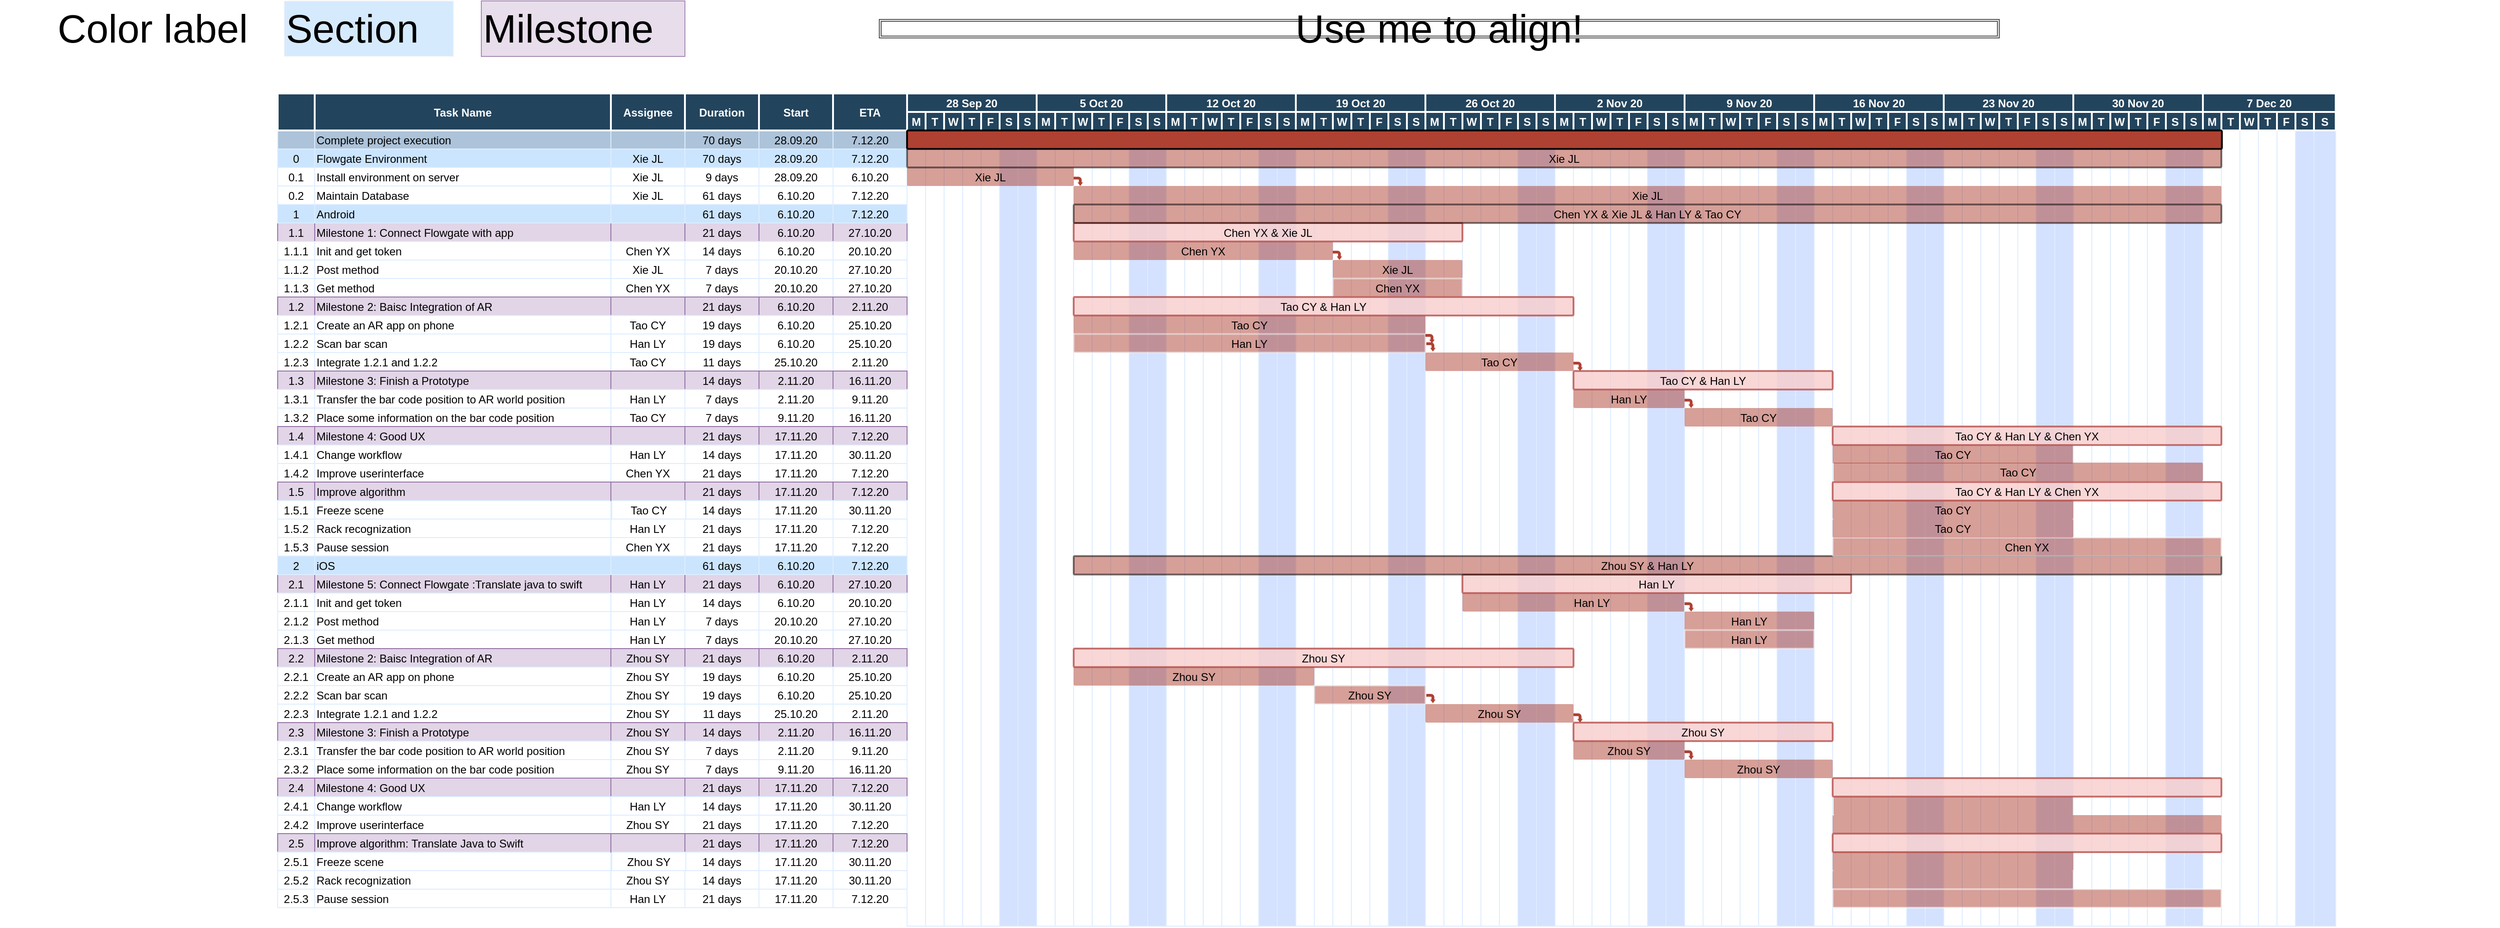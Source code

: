 <mxfile version="13.9.8" type="github">
  <diagram name="Page-1" id="8378b5f6-a2b2-b727-a746-972ab9d02e00">
    <mxGraphModel dx="450" dy="265" grid="1" gridSize="10" guides="1" tooltips="1" connect="0" arrows="1" fold="1" page="1" pageScale="1.5" pageWidth="1169" pageHeight="827" background="#ffffff" math="0" shadow="0">
      <root>
        <mxCell id="0" />
        <mxCell id="1" parent="0" />
        <mxCell id="0kv2POSV4pIMgLlQA3oe-440" value="" style="group" parent="1" vertex="1" connectable="0">
          <mxGeometry x="1310" y="330" width="1720.0" height="860" as="geometry" />
        </mxCell>
        <mxCell id="0kv2POSV4pIMgLlQA3oe-415" value="" style="group" parent="0kv2POSV4pIMgLlQA3oe-440" vertex="1" connectable="0">
          <mxGeometry x="980.0" y="3.648e-11" width="280" height="860.0" as="geometry" />
        </mxCell>
        <mxCell id="0kv2POSV4pIMgLlQA3oe-278" value="" style="strokeColor=#DEEDFF" parent="0kv2POSV4pIMgLlQA3oe-415" vertex="1">
          <mxGeometry width="20.0" height="860.0" as="geometry" />
        </mxCell>
        <mxCell id="0kv2POSV4pIMgLlQA3oe-279" value="" style="strokeColor=#DEEDFF" parent="0kv2POSV4pIMgLlQA3oe-415" vertex="1">
          <mxGeometry x="20.0" width="20.0" height="860.0" as="geometry" />
        </mxCell>
        <mxCell id="0kv2POSV4pIMgLlQA3oe-280" value="" style="strokeColor=#DEEDFF" parent="0kv2POSV4pIMgLlQA3oe-415" vertex="1">
          <mxGeometry x="40.0" y="1.805e-11" width="20.0" height="860.0" as="geometry" />
        </mxCell>
        <mxCell id="0kv2POSV4pIMgLlQA3oe-281" value="" style="strokeColor=#DEEDFF" parent="0kv2POSV4pIMgLlQA3oe-415" vertex="1">
          <mxGeometry x="60.0" y="2.407e-11" width="20.0" height="860.0" as="geometry" />
        </mxCell>
        <mxCell id="0kv2POSV4pIMgLlQA3oe-282" value="" style="strokeColor=#DEEDFF" parent="0kv2POSV4pIMgLlQA3oe-415" vertex="1">
          <mxGeometry x="80.0" y="2.407e-11" width="20.0" height="860.0" as="geometry" />
        </mxCell>
        <mxCell id="0kv2POSV4pIMgLlQA3oe-283" value="" style="strokeColor=#DEEDFF;fillColor=#D4E1FF" parent="0kv2POSV4pIMgLlQA3oe-415" vertex="1">
          <mxGeometry x="100.0" y="2.407e-11" width="20.0" height="860.0" as="geometry" />
        </mxCell>
        <mxCell id="0kv2POSV4pIMgLlQA3oe-284" value="" style="strokeColor=#DEEDFF;fillColor=#D4E1FF" parent="0kv2POSV4pIMgLlQA3oe-415" vertex="1">
          <mxGeometry x="120.0" y="2.407e-11" width="20.0" height="860.0" as="geometry" />
        </mxCell>
        <mxCell id="0kv2POSV4pIMgLlQA3oe-411" value="" style="group" parent="0kv2POSV4pIMgLlQA3oe-440" vertex="1" connectable="0">
          <mxGeometry x="1400.0" width="320.0" height="860.0" as="geometry" />
        </mxCell>
        <mxCell id="0kv2POSV4pIMgLlQA3oe-327" value="" style="strokeColor=#DEEDFF" parent="0kv2POSV4pIMgLlQA3oe-411" vertex="1">
          <mxGeometry y="3.648e-11" width="20.0" height="860.0" as="geometry" />
        </mxCell>
        <mxCell id="0kv2POSV4pIMgLlQA3oe-328" value="" style="strokeColor=#DEEDFF" parent="0kv2POSV4pIMgLlQA3oe-411" vertex="1">
          <mxGeometry x="20.0" y="3.648e-11" width="20.0" height="860.0" as="geometry" />
        </mxCell>
        <mxCell id="0kv2POSV4pIMgLlQA3oe-329" value="" style="strokeColor=#DEEDFF" parent="0kv2POSV4pIMgLlQA3oe-411" vertex="1">
          <mxGeometry x="40.0" y="5.453e-11" width="20.0" height="860.0" as="geometry" />
        </mxCell>
        <mxCell id="0kv2POSV4pIMgLlQA3oe-330" value="" style="strokeColor=#DEEDFF" parent="0kv2POSV4pIMgLlQA3oe-411" vertex="1">
          <mxGeometry x="60.0" y="6.054e-11" width="20.0" height="860.0" as="geometry" />
        </mxCell>
        <mxCell id="0kv2POSV4pIMgLlQA3oe-331" value="" style="strokeColor=#DEEDFF" parent="0kv2POSV4pIMgLlQA3oe-411" vertex="1">
          <mxGeometry x="80.0" y="6.054e-11" width="20.0" height="860.0" as="geometry" />
        </mxCell>
        <mxCell id="0kv2POSV4pIMgLlQA3oe-332" value="" style="strokeColor=#DEEDFF;fillColor=#D4E1FF" parent="0kv2POSV4pIMgLlQA3oe-411" vertex="1">
          <mxGeometry x="100.0" y="6.054e-11" width="20.0" height="860.0" as="geometry" />
        </mxCell>
        <mxCell id="0kv2POSV4pIMgLlQA3oe-333" value="" style="strokeColor=#DEEDFF;fillColor=#D4E1FF" parent="0kv2POSV4pIMgLlQA3oe-411" vertex="1">
          <mxGeometry x="120.0" width="23.5" height="860.0" as="geometry" />
        </mxCell>
        <mxCell id="0kv2POSV4pIMgLlQA3oe-432" value="" style="group" parent="0kv2POSV4pIMgLlQA3oe-440" vertex="1" connectable="0">
          <mxGeometry x="420.0" y="3.76e-13" width="140.0" height="860.0" as="geometry" />
        </mxCell>
        <mxCell id="0kv2POSV4pIMgLlQA3oe-433" value="" style="strokeColor=#DEEDFF" parent="0kv2POSV4pIMgLlQA3oe-432" vertex="1">
          <mxGeometry y="2.407e-11" width="20.0" height="860.0" as="geometry" />
        </mxCell>
        <mxCell id="0kv2POSV4pIMgLlQA3oe-434" value="" style="strokeColor=#DEEDFF" parent="0kv2POSV4pIMgLlQA3oe-432" vertex="1">
          <mxGeometry x="20.0" y="2.407e-11" width="20.0" height="860.0" as="geometry" />
        </mxCell>
        <mxCell id="0kv2POSV4pIMgLlQA3oe-435" value="" style="strokeColor=#DEEDFF" parent="0kv2POSV4pIMgLlQA3oe-432" vertex="1">
          <mxGeometry x="40.0" width="20.0" height="860.0" as="geometry" />
        </mxCell>
        <mxCell id="0kv2POSV4pIMgLlQA3oe-436" value="" style="strokeColor=#DEEDFF" parent="0kv2POSV4pIMgLlQA3oe-432" vertex="1">
          <mxGeometry x="60.0" y="6.017e-12" width="20.0" height="860.0" as="geometry" />
        </mxCell>
        <mxCell id="0kv2POSV4pIMgLlQA3oe-437" value="" style="strokeColor=#DEEDFF" parent="0kv2POSV4pIMgLlQA3oe-432" vertex="1">
          <mxGeometry x="80.0" y="6.017e-12" width="20.0" height="860.0" as="geometry" />
        </mxCell>
        <mxCell id="0kv2POSV4pIMgLlQA3oe-438" value="" style="strokeColor=#DEEDFF;fillColor=#D4E1FF" parent="0kv2POSV4pIMgLlQA3oe-432" vertex="1">
          <mxGeometry x="100.0" y="6.017e-12" width="20.0" height="860.0" as="geometry" />
        </mxCell>
        <mxCell id="0kv2POSV4pIMgLlQA3oe-439" value="" style="strokeColor=#DEEDFF;fillColor=#D4E1FF" parent="0kv2POSV4pIMgLlQA3oe-432" vertex="1">
          <mxGeometry x="120.0" y="2.407e-11" width="20.0" height="860.0" as="geometry" />
        </mxCell>
        <mxCell id="0kv2POSV4pIMgLlQA3oe-420" value="" style="group" parent="0kv2POSV4pIMgLlQA3oe-440" vertex="1" connectable="0">
          <mxGeometry x="280.0" y="3.76e-13" width="140.0" height="860.0" as="geometry" />
        </mxCell>
        <mxCell id="207" value="" style="strokeColor=#DEEDFF" parent="0kv2POSV4pIMgLlQA3oe-420" vertex="1">
          <mxGeometry y="2.407e-11" width="20.0" height="860.0" as="geometry" />
        </mxCell>
        <mxCell id="208" value="" style="strokeColor=#DEEDFF" parent="0kv2POSV4pIMgLlQA3oe-420" vertex="1">
          <mxGeometry x="20.0" y="2.407e-11" width="20.0" height="860.0" as="geometry" />
        </mxCell>
        <mxCell id="209" value="" style="strokeColor=#DEEDFF" parent="0kv2POSV4pIMgLlQA3oe-420" vertex="1">
          <mxGeometry x="40.0" width="20.0" height="860.0" as="geometry" />
        </mxCell>
        <mxCell id="210" value="" style="strokeColor=#DEEDFF" parent="0kv2POSV4pIMgLlQA3oe-420" vertex="1">
          <mxGeometry x="60.0" y="6.017e-12" width="20.0" height="860.0" as="geometry" />
        </mxCell>
        <mxCell id="211" value="" style="strokeColor=#DEEDFF" parent="0kv2POSV4pIMgLlQA3oe-420" vertex="1">
          <mxGeometry x="80.0" y="6.017e-12" width="20.0" height="860.0" as="geometry" />
        </mxCell>
        <mxCell id="212" value="" style="strokeColor=#DEEDFF;fillColor=#D4E1FF" parent="0kv2POSV4pIMgLlQA3oe-420" vertex="1">
          <mxGeometry x="100.0" y="6.017e-12" width="20.0" height="860.0" as="geometry" />
        </mxCell>
        <mxCell id="213" value="" style="strokeColor=#DEEDFF;fillColor=#D4E1FF" parent="0kv2POSV4pIMgLlQA3oe-420" vertex="1">
          <mxGeometry x="120.0" y="2.407e-11" width="20.0" height="860.0" as="geometry" />
        </mxCell>
        <mxCell id="0kv2POSV4pIMgLlQA3oe-421" value="" style="group" parent="0kv2POSV4pIMgLlQA3oe-440" vertex="1" connectable="0">
          <mxGeometry x="140.0" y="1.241e-11" width="140.0" height="860.0" as="geometry" />
        </mxCell>
        <mxCell id="200" value="" style="strokeColor=#DEEDFF" parent="0kv2POSV4pIMgLlQA3oe-421" vertex="1">
          <mxGeometry width="20.0" height="860.0" as="geometry" />
        </mxCell>
        <mxCell id="201" value="" style="strokeColor=#DEEDFF" parent="0kv2POSV4pIMgLlQA3oe-421" vertex="1">
          <mxGeometry x="20.0" width="20.0" height="860.0" as="geometry" />
        </mxCell>
        <mxCell id="202" value="" style="strokeColor=#DEEDFF" parent="0kv2POSV4pIMgLlQA3oe-421" vertex="1">
          <mxGeometry x="40.0" y="6.017e-12" width="20.0" height="860.0" as="geometry" />
        </mxCell>
        <mxCell id="203" value="" style="strokeColor=#DEEDFF" parent="0kv2POSV4pIMgLlQA3oe-421" vertex="1">
          <mxGeometry x="60.0" y="6.017e-12" width="20.0" height="860.0" as="geometry" />
        </mxCell>
        <mxCell id="204" value="" style="strokeColor=#DEEDFF" parent="0kv2POSV4pIMgLlQA3oe-421" vertex="1">
          <mxGeometry x="80.0" y="6.017e-12" width="20.0" height="860.0" as="geometry" />
        </mxCell>
        <mxCell id="205" value="" style="strokeColor=#DEEDFF;fillColor=#D4E1FF" parent="0kv2POSV4pIMgLlQA3oe-421" vertex="1">
          <mxGeometry x="100.0" y="6.017e-12" width="20.0" height="860.0" as="geometry" />
        </mxCell>
        <mxCell id="206" value="" style="strokeColor=#DEEDFF;fillColor=#D4E1FF" parent="0kv2POSV4pIMgLlQA3oe-421" vertex="1">
          <mxGeometry x="120.0" y="1.203e-11" width="20.0" height="860.0" as="geometry" />
        </mxCell>
        <mxCell id="0kv2POSV4pIMgLlQA3oe-422" value="" style="group" parent="0kv2POSV4pIMgLlQA3oe-440" vertex="1" connectable="0">
          <mxGeometry y="3.76e-13" width="1140" height="860.0" as="geometry" />
        </mxCell>
        <mxCell id="68" value="" style="strokeColor=#DEEDFF" parent="0kv2POSV4pIMgLlQA3oe-422" vertex="1">
          <mxGeometry width="20.0" height="860.0" as="geometry" />
        </mxCell>
        <mxCell id="194" value="" style="strokeColor=#DEEDFF" parent="0kv2POSV4pIMgLlQA3oe-422" vertex="1">
          <mxGeometry x="20.0" y="6.017e-12" width="20.0" height="860.0" as="geometry" />
        </mxCell>
        <mxCell id="195" value="" style="strokeColor=#DEEDFF" parent="0kv2POSV4pIMgLlQA3oe-422" vertex="1">
          <mxGeometry x="40.0" y="6.017e-12" width="20.0" height="860.0" as="geometry" />
        </mxCell>
        <mxCell id="196" value="" style="strokeColor=#DEEDFF" parent="0kv2POSV4pIMgLlQA3oe-422" vertex="1">
          <mxGeometry x="60.0" y="6.017e-12" width="20.0" height="860.0" as="geometry" />
        </mxCell>
        <mxCell id="197" value="" style="strokeColor=#DEEDFF" parent="0kv2POSV4pIMgLlQA3oe-422" vertex="1">
          <mxGeometry x="80.0" y="6.017e-12" width="20.0" height="860.0" as="geometry" />
        </mxCell>
        <mxCell id="198" value="" style="strokeColor=#DEEDFF;fillColor=#D4E1FF" parent="0kv2POSV4pIMgLlQA3oe-422" vertex="1">
          <mxGeometry x="100.0" y="1.203e-11" width="20.0" height="860.0" as="geometry" />
        </mxCell>
        <mxCell id="199" value="" style="strokeColor=#DEEDFF;fillColor=#D4E1FF" parent="0kv2POSV4pIMgLlQA3oe-422" vertex="1">
          <mxGeometry x="120.0" y="1.203e-11" width="20.0" height="860.0" as="geometry" />
        </mxCell>
        <mxCell id="0kv2POSV4pIMgLlQA3oe-418" value="" style="group" parent="0kv2POSV4pIMgLlQA3oe-440" vertex="1" connectable="0">
          <mxGeometry x="560.0" y="3.648e-11" width="140.0" height="860.0" as="geometry" />
        </mxCell>
        <mxCell id="0kv2POSV4pIMgLlQA3oe-380" value="" style="strokeColor=#DEEDFF" parent="0kv2POSV4pIMgLlQA3oe-418" vertex="1">
          <mxGeometry x="60.0" y="6.017e-12" width="20.0" height="860.0" as="geometry" />
        </mxCell>
        <mxCell id="221" value="" style="strokeColor=#DEEDFF" parent="0kv2POSV4pIMgLlQA3oe-418" vertex="1">
          <mxGeometry width="20.0" height="860.0" as="geometry" />
        </mxCell>
        <mxCell id="222" value="" style="strokeColor=#DEEDFF" parent="0kv2POSV4pIMgLlQA3oe-418" vertex="1">
          <mxGeometry x="20.0" y="6.017e-12" width="20.0" height="860.0" as="geometry" />
        </mxCell>
        <mxCell id="223" value="" style="strokeColor=#DEEDFF" parent="0kv2POSV4pIMgLlQA3oe-418" vertex="1">
          <mxGeometry x="40.0" y="6.017e-12" width="20.0" height="860.0" as="geometry" />
        </mxCell>
        <mxCell id="225" value="" style="strokeColor=#DEEDFF" parent="0kv2POSV4pIMgLlQA3oe-418" vertex="1">
          <mxGeometry x="80.0" y="6.017e-12" width="20.0" height="860.0" as="geometry" />
        </mxCell>
        <mxCell id="226" value="" style="strokeColor=#DEEDFF;fillColor=#D4E1FF" parent="0kv2POSV4pIMgLlQA3oe-418" vertex="1">
          <mxGeometry x="100.0" y="1.203e-11" width="20.0" height="860.0" as="geometry" />
        </mxCell>
        <mxCell id="227" value="" style="strokeColor=#DEEDFF;fillColor=#D4E1FF" parent="0kv2POSV4pIMgLlQA3oe-418" vertex="1">
          <mxGeometry x="120.0" y="1.203e-11" width="20.0" height="860.0" as="geometry" />
        </mxCell>
        <mxCell id="0kv2POSV4pIMgLlQA3oe-417" value="" style="group" parent="0kv2POSV4pIMgLlQA3oe-440" vertex="1" connectable="0">
          <mxGeometry x="700.0" width="180.0" height="860.0" as="geometry" />
        </mxCell>
        <mxCell id="228" value="" style="strokeColor=#DEEDFF" parent="0kv2POSV4pIMgLlQA3oe-417" vertex="1">
          <mxGeometry y="1.805e-11" width="20.0" height="860.0" as="geometry" />
        </mxCell>
        <mxCell id="229" value="" style="strokeColor=#DEEDFF" parent="0kv2POSV4pIMgLlQA3oe-417" vertex="1">
          <mxGeometry x="20.0" y="1.805e-11" width="20.0" height="860.0" as="geometry" />
        </mxCell>
        <mxCell id="230" value="" style="strokeColor=#DEEDFF" parent="0kv2POSV4pIMgLlQA3oe-417" vertex="1">
          <mxGeometry x="40.0" y="2.407e-11" width="20.0" height="860.0" as="geometry" />
        </mxCell>
        <mxCell id="231" value="" style="strokeColor=#DEEDFF" parent="0kv2POSV4pIMgLlQA3oe-417" vertex="1">
          <mxGeometry x="60.0" y="2.407e-11" width="20.0" height="860.0" as="geometry" />
        </mxCell>
        <mxCell id="232" value="" style="strokeColor=#DEEDFF" parent="0kv2POSV4pIMgLlQA3oe-417" vertex="1">
          <mxGeometry x="80.0" y="2.407e-11" width="20.0" height="860.0" as="geometry" />
        </mxCell>
        <mxCell id="233" value="" style="strokeColor=#DEEDFF;fillColor=#D4E1FF" parent="0kv2POSV4pIMgLlQA3oe-417" vertex="1">
          <mxGeometry x="100.0" width="20.0" height="860.0" as="geometry" />
        </mxCell>
        <mxCell id="234" value="" style="strokeColor=#DEEDFF;fillColor=#D4E1FF" parent="0kv2POSV4pIMgLlQA3oe-417" vertex="1">
          <mxGeometry x="120.0" y="6.017e-12" width="20.0" height="860.0" as="geometry" />
        </mxCell>
        <mxCell id="0kv2POSV4pIMgLlQA3oe-555" value="Han LY" style="shape=mxgraph.flowchart.process;fillColor=#AE4132;strokeColor=none;strokeWidth=2;opacity=50" parent="0kv2POSV4pIMgLlQA3oe-417" vertex="1">
          <mxGeometry x="-100.0" y="500" width="280" height="20" as="geometry" />
        </mxCell>
        <mxCell id="0kv2POSV4pIMgLlQA3oe-416" value="" style="group" parent="0kv2POSV4pIMgLlQA3oe-440" vertex="1" connectable="0">
          <mxGeometry x="840.0" y="3.648e-11" width="180.0" height="860.0" as="geometry" />
        </mxCell>
        <mxCell id="235" value="" style="strokeColor=#DEEDFF" parent="0kv2POSV4pIMgLlQA3oe-416" vertex="1">
          <mxGeometry width="20.0" height="860.0" as="geometry" />
        </mxCell>
        <mxCell id="236" value="" style="strokeColor=#DEEDFF" parent="0kv2POSV4pIMgLlQA3oe-416" vertex="1">
          <mxGeometry x="20.0" width="20.0" height="860.0" as="geometry" />
        </mxCell>
        <mxCell id="237" value="" style="strokeColor=#DEEDFF" parent="0kv2POSV4pIMgLlQA3oe-416" vertex="1">
          <mxGeometry x="40.0" y="1.805e-11" width="20.0" height="860.0" as="geometry" />
        </mxCell>
        <mxCell id="238" value="" style="strokeColor=#DEEDFF" parent="0kv2POSV4pIMgLlQA3oe-416" vertex="1">
          <mxGeometry x="60.0" y="2.407e-11" width="20.0" height="860.0" as="geometry" />
        </mxCell>
        <mxCell id="239" value="" style="strokeColor=#DEEDFF" parent="0kv2POSV4pIMgLlQA3oe-416" vertex="1">
          <mxGeometry x="80.0" y="2.407e-11" width="20.0" height="860.0" as="geometry" />
        </mxCell>
        <mxCell id="240" value="" style="strokeColor=#DEEDFF;fillColor=#D4E1FF" parent="0kv2POSV4pIMgLlQA3oe-416" vertex="1">
          <mxGeometry x="100.0" y="2.407e-11" width="20.0" height="860.0" as="geometry" />
        </mxCell>
        <mxCell id="241" value="" style="strokeColor=#DEEDFF;fillColor=#D4E1FF" parent="0kv2POSV4pIMgLlQA3oe-416" vertex="1">
          <mxGeometry x="120.0" y="2.407e-11" width="20.0" height="860.0" as="geometry" />
        </mxCell>
        <mxCell id="0kv2POSV4pIMgLlQA3oe-556" value="Han LY" style="shape=mxgraph.flowchart.process;fillColor=#f8cecc;strokeColor=#b85450;strokeWidth=2;opacity=80;" parent="0kv2POSV4pIMgLlQA3oe-416" vertex="1">
          <mxGeometry x="-240.0" y="480.0" width="420" height="20" as="geometry" />
        </mxCell>
        <mxCell id="0kv2POSV4pIMgLlQA3oe-566" value="" style="shape=mxgraph.arrows.bent_right_arrow;fillColor=#AE4132;strokeColor=none;strokeWidth=2;direction=south" parent="0kv2POSV4pIMgLlQA3oe-416" vertex="1">
          <mxGeometry x="1.137e-12" y="510.0" width="10.0" height="10.0" as="geometry" />
        </mxCell>
        <mxCell id="0kv2POSV4pIMgLlQA3oe-564" value="Han LY" style="shape=mxgraph.flowchart.process;fillColor=#AE4132;strokeColor=none;strokeWidth=2;opacity=50" parent="0kv2POSV4pIMgLlQA3oe-416" vertex="1">
          <mxGeometry x="-9.095e-13" y="520.0" width="140" height="20" as="geometry" />
        </mxCell>
        <mxCell id="0kv2POSV4pIMgLlQA3oe-565" value="Han LY" style="shape=mxgraph.flowchart.process;fillColor=#AE4132;strokeWidth=2;opacity=50;strokeColor=#F7F7F7;" parent="0kv2POSV4pIMgLlQA3oe-416" vertex="1">
          <mxGeometry x="-9.095e-13" y="540.0" width="140" height="20" as="geometry" />
        </mxCell>
        <mxCell id="0kv2POSV4pIMgLlQA3oe-413" value="" style="group" parent="0kv2POSV4pIMgLlQA3oe-440" vertex="1" connectable="0">
          <mxGeometry x="1120.0" y="3.648e-11" width="470" height="860.0" as="geometry" />
        </mxCell>
        <mxCell id="278" value="" style="shape=mxgraph.arrows.bent_right_arrow;fillColor=#AE4132;strokeColor=none;strokeWidth=2;direction=south" parent="0kv2POSV4pIMgLlQA3oe-413" vertex="1">
          <mxGeometry x="60.0" y="678.077" width="10.0" height="16.538" as="geometry" />
        </mxCell>
        <mxCell id="0kv2POSV4pIMgLlQA3oe-414" value="" style="group" parent="0kv2POSV4pIMgLlQA3oe-413" vertex="1" connectable="0">
          <mxGeometry width="470" height="860.0" as="geometry" />
        </mxCell>
        <mxCell id="0kv2POSV4pIMgLlQA3oe-297" value="" style="strokeColor=#DEEDFF" parent="0kv2POSV4pIMgLlQA3oe-414" vertex="1">
          <mxGeometry width="20.0" height="860.0" as="geometry" />
        </mxCell>
        <mxCell id="0kv2POSV4pIMgLlQA3oe-298" value="" style="strokeColor=#DEEDFF" parent="0kv2POSV4pIMgLlQA3oe-414" vertex="1">
          <mxGeometry x="20.0" width="20.0" height="860.0" as="geometry" />
        </mxCell>
        <mxCell id="0kv2POSV4pIMgLlQA3oe-299" value="" style="strokeColor=#DEEDFF" parent="0kv2POSV4pIMgLlQA3oe-414" vertex="1">
          <mxGeometry x="40.0" y="1.805e-11" width="20.0" height="860.0" as="geometry" />
        </mxCell>
        <mxCell id="0kv2POSV4pIMgLlQA3oe-300" value="" style="strokeColor=#DEEDFF" parent="0kv2POSV4pIMgLlQA3oe-414" vertex="1">
          <mxGeometry x="60.0" y="2.407e-11" width="20.0" height="860.0" as="geometry" />
        </mxCell>
        <mxCell id="0kv2POSV4pIMgLlQA3oe-301" value="" style="strokeColor=#DEEDFF" parent="0kv2POSV4pIMgLlQA3oe-414" vertex="1">
          <mxGeometry x="80.0" y="2.407e-11" width="20.0" height="860.0" as="geometry" />
        </mxCell>
        <mxCell id="0kv2POSV4pIMgLlQA3oe-302" value="" style="strokeColor=#DEEDFF;fillColor=#D4E1FF" parent="0kv2POSV4pIMgLlQA3oe-414" vertex="1">
          <mxGeometry x="100.0" y="2.407e-11" width="20.0" height="860.0" as="geometry" />
        </mxCell>
        <mxCell id="0kv2POSV4pIMgLlQA3oe-303" value="" style="strokeColor=#DEEDFF;fillColor=#D4E1FF" parent="0kv2POSV4pIMgLlQA3oe-414" vertex="1">
          <mxGeometry x="120.0" y="2.407e-11" width="20.0" height="860.0" as="geometry" />
        </mxCell>
        <mxCell id="i1vYWbwsdPDP4e0yzq_W-280" value="Tao CY" style="shape=mxgraph.flowchart.process;fillColor=#AE4132;strokeColor=none;strokeWidth=2;opacity=50" vertex="1" parent="0kv2POSV4pIMgLlQA3oe-414">
          <mxGeometry x="-120" y="340" width="260" height="20" as="geometry" />
        </mxCell>
        <mxCell id="0kv2POSV4pIMgLlQA3oe-561" value="" style="shape=mxgraph.flowchart.process;fillColor=#AE4132;strokeColor=none;strokeWidth=2;opacity=50" parent="0kv2POSV4pIMgLlQA3oe-414" vertex="1">
          <mxGeometry x="-119.0" y="720" width="260" height="20" as="geometry" />
        </mxCell>
        <mxCell id="0kv2POSV4pIMgLlQA3oe-578" value="" style="shape=mxgraph.flowchart.process;fillColor=#AE4132;strokeColor=none;strokeWidth=2;opacity=50" parent="0kv2POSV4pIMgLlQA3oe-414" vertex="1">
          <mxGeometry x="-120" y="800" width="260" height="20" as="geometry" />
        </mxCell>
        <mxCell id="0kv2POSV4pIMgLlQA3oe-412" value="" style="group" parent="0kv2POSV4pIMgLlQA3oe-440" vertex="1" connectable="0">
          <mxGeometry x="1260.0" y="3.648e-11" width="410" height="860.0" as="geometry" />
        </mxCell>
        <mxCell id="0kv2POSV4pIMgLlQA3oe-567" value="Zhou SY" style="shape=mxgraph.flowchart.process;fillColor=#f8cecc;strokeColor=#b85450;strokeWidth=2;opacity=80;" parent="0kv2POSV4pIMgLlQA3oe-412" vertex="1">
          <mxGeometry x="-1080.0" y="560.0" width="540" height="20" as="geometry" />
        </mxCell>
        <mxCell id="0kv2POSV4pIMgLlQA3oe-312" value="" style="strokeColor=#DEEDFF" parent="0kv2POSV4pIMgLlQA3oe-412" vertex="1">
          <mxGeometry width="20.0" height="860.0" as="geometry" />
        </mxCell>
        <mxCell id="0kv2POSV4pIMgLlQA3oe-313" value="" style="strokeColor=#DEEDFF" parent="0kv2POSV4pIMgLlQA3oe-412" vertex="1">
          <mxGeometry x="20.0" width="20.0" height="860.0" as="geometry" />
        </mxCell>
        <mxCell id="0kv2POSV4pIMgLlQA3oe-314" value="" style="strokeColor=#DEEDFF" parent="0kv2POSV4pIMgLlQA3oe-412" vertex="1">
          <mxGeometry x="40.0" y="1.805e-11" width="20.0" height="860.0" as="geometry" />
        </mxCell>
        <mxCell id="0kv2POSV4pIMgLlQA3oe-315" value="" style="strokeColor=#DEEDFF" parent="0kv2POSV4pIMgLlQA3oe-412" vertex="1">
          <mxGeometry x="60.0" y="2.407e-11" width="20.0" height="860.0" as="geometry" />
        </mxCell>
        <mxCell id="0kv2POSV4pIMgLlQA3oe-316" value="" style="strokeColor=#DEEDFF" parent="0kv2POSV4pIMgLlQA3oe-412" vertex="1">
          <mxGeometry x="80.0" y="2.407e-11" width="20.0" height="860.0" as="geometry" />
        </mxCell>
        <mxCell id="0kv2POSV4pIMgLlQA3oe-317" value="" style="strokeColor=#DEEDFF;fillColor=#D4E1FF" parent="0kv2POSV4pIMgLlQA3oe-412" vertex="1">
          <mxGeometry x="100.0" y="2.407e-11" width="20.0" height="860.0" as="geometry" />
        </mxCell>
        <mxCell id="0kv2POSV4pIMgLlQA3oe-318" value="" style="strokeColor=#DEEDFF;fillColor=#D4E1FF" parent="0kv2POSV4pIMgLlQA3oe-412" vertex="1">
          <mxGeometry x="120.0" y="2.407e-11" width="20.0" height="860.0" as="geometry" />
        </mxCell>
        <mxCell id="0kv2POSV4pIMgLlQA3oe-557" value="Zhou SY" style="shape=mxgraph.flowchart.process;fillColor=#AE4132;strokeColor=none;strokeWidth=2;opacity=50" parent="0kv2POSV4pIMgLlQA3oe-412" vertex="1">
          <mxGeometry x="-1080" y="580" width="260" height="20" as="geometry" />
        </mxCell>
        <mxCell id="0kv2POSV4pIMgLlQA3oe-558" value="Zhou SY" style="shape=mxgraph.flowchart.process;fillColor=#AE4132;strokeWidth=2;opacity=50;strokeColor=#F2F2F2;" parent="0kv2POSV4pIMgLlQA3oe-412" vertex="1">
          <mxGeometry x="-820" y="600" width="120" height="20" as="geometry" />
        </mxCell>
        <mxCell id="0kv2POSV4pIMgLlQA3oe-559" value="Zhou SY" style="shape=mxgraph.flowchart.process;fillColor=#AE4132;strokeColor=none;strokeWidth=2;opacity=50" parent="0kv2POSV4pIMgLlQA3oe-412" vertex="1">
          <mxGeometry x="-700.0" y="620.0" width="160" height="20" as="geometry" />
        </mxCell>
        <mxCell id="0kv2POSV4pIMgLlQA3oe-560" value="Zhou SY" style="shape=mxgraph.flowchart.process;fillColor=#AE4132;strokeColor=none;strokeWidth=2;opacity=50" parent="0kv2POSV4pIMgLlQA3oe-412" vertex="1">
          <mxGeometry x="-540.0" y="660.0" width="120" height="20" as="geometry" />
        </mxCell>
        <mxCell id="0kv2POSV4pIMgLlQA3oe-568" value="" style="shape=mxgraph.arrows.bent_right_arrow;fillColor=#AE4132;strokeColor=none;strokeWidth=2;direction=south" parent="0kv2POSV4pIMgLlQA3oe-412" vertex="1">
          <mxGeometry x="-699.0" y="609.0" width="10.0" height="10.0" as="geometry" />
        </mxCell>
        <mxCell id="0kv2POSV4pIMgLlQA3oe-570" value="Zhou SY" style="shape=mxgraph.flowchart.process;fillColor=#f8cecc;strokeColor=#b85450;strokeWidth=2;opacity=80;" parent="0kv2POSV4pIMgLlQA3oe-412" vertex="1">
          <mxGeometry x="-540.0" y="640.0" width="280" height="20" as="geometry" />
        </mxCell>
        <mxCell id="0kv2POSV4pIMgLlQA3oe-571" value="" style="shape=mxgraph.arrows.bent_right_arrow;fillColor=#AE4132;strokeColor=none;strokeWidth=2;direction=south" parent="0kv2POSV4pIMgLlQA3oe-412" vertex="1">
          <mxGeometry x="-540.0" y="630.0" width="10.0" height="10.0" as="geometry" />
        </mxCell>
        <mxCell id="0kv2POSV4pIMgLlQA3oe-572" value="Zhou SY" style="shape=mxgraph.flowchart.process;fillColor=#AE4132;strokeWidth=2;opacity=50;strokeColor=none;" parent="0kv2POSV4pIMgLlQA3oe-412" vertex="1">
          <mxGeometry x="-420.0" y="680.0" width="160" height="20" as="geometry" />
        </mxCell>
        <mxCell id="0kv2POSV4pIMgLlQA3oe-573" value="" style="shape=mxgraph.arrows.bent_right_arrow;fillColor=#AE4132;strokeColor=none;strokeWidth=2;direction=south" parent="0kv2POSV4pIMgLlQA3oe-412" vertex="1">
          <mxGeometry x="-420.0" y="670.0" width="10.0" height="10.0" as="geometry" />
        </mxCell>
        <mxCell id="0kv2POSV4pIMgLlQA3oe-575" value="" style="shape=mxgraph.flowchart.process;fillColor=#AE4132;strokeColor=none;strokeWidth=2;opacity=50" parent="0kv2POSV4pIMgLlQA3oe-412" vertex="1">
          <mxGeometry x="-260.0" y="740.0" width="420" height="20" as="geometry" />
        </mxCell>
        <mxCell id="0kv2POSV4pIMgLlQA3oe-576" value="" style="shape=mxgraph.flowchart.process;fillColor=#f8cecc;strokeColor=#b85450;strokeWidth=2;opacity=80;" parent="0kv2POSV4pIMgLlQA3oe-412" vertex="1">
          <mxGeometry x="-260.0" y="760.0" width="420" height="20" as="geometry" />
        </mxCell>
        <mxCell id="0kv2POSV4pIMgLlQA3oe-577" value="" style="shape=mxgraph.flowchart.process;fillColor=#AE4132;strokeColor=none;strokeWidth=2;opacity=50" parent="0kv2POSV4pIMgLlQA3oe-412" vertex="1">
          <mxGeometry x="-260" y="780" width="260" height="20" as="geometry" />
        </mxCell>
        <mxCell id="0kv2POSV4pIMgLlQA3oe-579" value="" style="shape=mxgraph.flowchart.process;fillColor=#AE4132;strokeWidth=2;opacity=50;strokeColor=#FFFFFF;" parent="0kv2POSV4pIMgLlQA3oe-412" vertex="1">
          <mxGeometry x="-260.0" y="820.0" width="420" height="20" as="geometry" />
        </mxCell>
        <mxCell id="0kv2POSV4pIMgLlQA3oe-563" value="Zhou SY &amp; Han LY" style="shape=mxgraph.flowchart.process;strokeWidth=2;opacity=50;fillColor=#AE4132;" parent="0kv2POSV4pIMgLlQA3oe-412" vertex="1">
          <mxGeometry x="-1080.0" y="460.0" width="1240" height="20" as="geometry" />
        </mxCell>
        <mxCell id="0kv2POSV4pIMgLlQA3oe-404" value="Tao CY &amp; Han LY &amp; Chen YX" style="shape=mxgraph.flowchart.process;fillColor=#f8cecc;strokeColor=#b85450;strokeWidth=2;opacity=80;" parent="0kv2POSV4pIMgLlQA3oe-412" vertex="1">
          <mxGeometry x="-260.0" y="320.0" width="420" height="20" as="geometry" />
        </mxCell>
        <mxCell id="i1vYWbwsdPDP4e0yzq_W-278" value="Tao CY &amp; Han LY &amp; Chen YX" style="shape=mxgraph.flowchart.process;fillColor=#f8cecc;strokeColor=#b85450;strokeWidth=2;opacity=80;" vertex="1" parent="0kv2POSV4pIMgLlQA3oe-412">
          <mxGeometry x="-260.0" y="380.0" width="420" height="20" as="geometry" />
        </mxCell>
        <mxCell id="i1vYWbwsdPDP4e0yzq_W-281" value="Tao CY" style="shape=mxgraph.flowchart.process;fillColor=#AE4132;strokeColor=none;strokeWidth=2;opacity=50" vertex="1" parent="0kv2POSV4pIMgLlQA3oe-412">
          <mxGeometry x="-259" y="359" width="399" height="20" as="geometry" />
        </mxCell>
        <mxCell id="0kv2POSV4pIMgLlQA3oe-574" value="" style="shape=mxgraph.flowchart.process;fillColor=#f8cecc;strokeColor=#b85450;strokeWidth=2;opacity=80;" parent="0kv2POSV4pIMgLlQA3oe-412" vertex="1">
          <mxGeometry x="-260" y="700" width="420" height="20" as="geometry" />
        </mxCell>
        <mxCell id="63" value="" style="strokeColor=#DEEDFF;fillColor=#ADC3D9" parent="1" vertex="1">
          <mxGeometry x="630" y="330" width="40" height="20" as="geometry" />
        </mxCell>
        <mxCell id="64" value="Complete project execution" style="align=left;strokeColor=#DEEDFF;fillColor=#ADC3D9" parent="1" vertex="1">
          <mxGeometry x="670" y="330" width="320" height="20" as="geometry" />
        </mxCell>
        <mxCell id="65" value="70 days" style="strokeColor=#DEEDFF;fillColor=#ADC3D9" parent="1" vertex="1">
          <mxGeometry x="1070.0" y="330" width="80.0" height="20" as="geometry" />
        </mxCell>
        <mxCell id="66" value="28.09.20" style="strokeColor=#DEEDFF;fillColor=#ADC3D9" parent="1" vertex="1">
          <mxGeometry x="1150.0" y="330" width="80.0" height="20" as="geometry" />
        </mxCell>
        <mxCell id="67" value="7.12.20" style="strokeColor=#DEEDFF;fillColor=#ADC3D9" parent="1" vertex="1">
          <mxGeometry x="1230.0" y="330.0" width="80.0" height="20" as="geometry" />
        </mxCell>
        <mxCell id="69" value="0" style="strokeColor=#DEEDFF;fillColor=#CCE5FF" parent="1" vertex="1">
          <mxGeometry x="630.0" y="350.0" width="40" height="20" as="geometry" />
        </mxCell>
        <mxCell id="70" value="Flowgate Environment" style="align=left;strokeColor=#DEEDFF;fillColor=#CCE5FF" parent="1" vertex="1">
          <mxGeometry x="670.0" y="350.0" width="320.0" height="20" as="geometry" />
        </mxCell>
        <mxCell id="71" value="70 days" style="strokeColor=#DEEDFF;fillColor=#CCE5FF" parent="1" vertex="1">
          <mxGeometry x="1070.0" y="350.0" width="80.0" height="20" as="geometry" />
        </mxCell>
        <mxCell id="72" value="28.09.20" style="strokeColor=#DEEDFF;fillColor=#CCE5FF" parent="1" vertex="1">
          <mxGeometry x="1150.0" y="350.0" width="80.0" height="20" as="geometry" />
        </mxCell>
        <mxCell id="73" value="7.12.20" style="strokeColor=#DEEDFF;fillColor=#CCE5FF" parent="1" vertex="1">
          <mxGeometry x="1230.0" y="350.0" width="80.0" height="20" as="geometry" />
        </mxCell>
        <mxCell id="74" value="0.1" style="strokeColor=#DEEDFF" parent="1" vertex="1">
          <mxGeometry x="630.0" y="370.0" width="40" height="20" as="geometry" />
        </mxCell>
        <mxCell id="75" value="Install environment on server" style="align=left;strokeColor=#DEEDFF" parent="1" vertex="1">
          <mxGeometry x="670.0" y="370.0" width="320.0" height="20.0" as="geometry" />
        </mxCell>
        <mxCell id="76" value="9 days" style="strokeColor=#DEEDFF" parent="1" vertex="1">
          <mxGeometry x="1070.0" y="370.0" width="80.0" height="20" as="geometry" />
        </mxCell>
        <mxCell id="77" value="28.09.20" style="strokeColor=#DEEDFF" parent="1" vertex="1">
          <mxGeometry x="1150.0" y="370.0" width="80.0" height="20" as="geometry" />
        </mxCell>
        <mxCell id="78" value="6.10.20" style="strokeColor=#DEEDFF" parent="1" vertex="1">
          <mxGeometry x="1230.0" y="370" width="80.0" height="20" as="geometry" />
        </mxCell>
        <mxCell id="79" value="0.2" style="strokeColor=#DEEDFF" parent="1" vertex="1">
          <mxGeometry x="630" y="390.0" width="40" height="20" as="geometry" />
        </mxCell>
        <mxCell id="80" value="Maintain Database" style="align=left;strokeColor=#DEEDFF" parent="1" vertex="1">
          <mxGeometry x="670" y="390.0" width="320" height="20" as="geometry" />
        </mxCell>
        <mxCell id="81" value="61 days" style="strokeColor=#DEEDFF" parent="1" vertex="1">
          <mxGeometry x="1070.0" y="390.0" width="80.0" height="20" as="geometry" />
        </mxCell>
        <mxCell id="82" value="6.10.20" style="strokeColor=#DEEDFF" parent="1" vertex="1">
          <mxGeometry x="1150.0" y="390.0" width="80.0" height="20" as="geometry" />
        </mxCell>
        <mxCell id="83" value="7.12.20" style="strokeColor=#DEEDFF" parent="1" vertex="1">
          <mxGeometry x="1230.0" y="390.0" width="80.0" height="20" as="geometry" />
        </mxCell>
        <mxCell id="84" value="1.1" style="strokeColor=#9673a6;fillColor=#e1d5e7;" parent="1" vertex="1">
          <mxGeometry x="630.0" y="430.0" width="40" height="20" as="geometry" />
        </mxCell>
        <mxCell id="85" value="Milestone 1: Connect Flowgate with app " style="align=left;strokeColor=#9673a6;fillColor=#e1d5e7;" parent="1" vertex="1">
          <mxGeometry x="670.0" y="430.0" width="320.0" height="20" as="geometry" />
        </mxCell>
        <mxCell id="86" value="21 days" style="strokeColor=#9673a6;fillColor=#e1d5e7;" parent="1" vertex="1">
          <mxGeometry x="1070.0" y="430.0" width="80.0" height="20" as="geometry" />
        </mxCell>
        <mxCell id="87" value="6.10.20" style="strokeColor=#9673a6;fillColor=#e1d5e7;" parent="1" vertex="1">
          <mxGeometry x="1150.0" y="430.0" width="80.0" height="20" as="geometry" />
        </mxCell>
        <mxCell id="88" value="27.10.20" style="strokeColor=#9673a6;fillColor=#e1d5e7;" parent="1" vertex="1">
          <mxGeometry x="1230.0" y="430.0" width="80.0" height="20" as="geometry" />
        </mxCell>
        <mxCell id="89" value="1.1.1" style="strokeColor=#DEEDFF" parent="1" vertex="1">
          <mxGeometry x="630.0" y="450.0" width="40" height="20" as="geometry" />
        </mxCell>
        <mxCell id="90" value="Init and get token" style="align=left;strokeColor=#DEEDFF" parent="1" vertex="1">
          <mxGeometry x="670.0" y="450.0" width="320.0" height="20" as="geometry" />
        </mxCell>
        <mxCell id="91" value="14 days" style="strokeColor=#DEEDFF" parent="1" vertex="1">
          <mxGeometry x="1070.0" y="450.0" width="80.0" height="20" as="geometry" />
        </mxCell>
        <mxCell id="92" value="6.10.20" style="strokeColor=#DEEDFF" parent="1" vertex="1">
          <mxGeometry x="1150.0" y="450.0" width="80.0" height="20" as="geometry" />
        </mxCell>
        <mxCell id="93" value="20.10.20" style="strokeColor=#DEEDFF" parent="1" vertex="1">
          <mxGeometry x="1230.0" y="450.0" width="80.0" height="20" as="geometry" />
        </mxCell>
        <mxCell id="94" value="1.1.2" style="strokeColor=#DEEDFF" parent="1" vertex="1">
          <mxGeometry x="630.0" y="470.0" width="40" height="20" as="geometry" />
        </mxCell>
        <mxCell id="95" value="Post method" style="align=left;strokeColor=#DEEDFF" parent="1" vertex="1">
          <mxGeometry x="670.0" y="470.0" width="320.0" height="20" as="geometry" />
        </mxCell>
        <mxCell id="96" value="7 days" style="strokeColor=#DEEDFF" parent="1" vertex="1">
          <mxGeometry x="1070.0" y="470.0" width="80.0" height="20" as="geometry" />
        </mxCell>
        <mxCell id="97" value="20.10.20" style="strokeColor=#DEEDFF" parent="1" vertex="1">
          <mxGeometry x="1150.0" y="470.0" width="80.0" height="20" as="geometry" />
        </mxCell>
        <mxCell id="98" value="27.10.20" style="strokeColor=#DEEDFF" parent="1" vertex="1">
          <mxGeometry x="1230.0" y="470.0" width="80.0" height="20" as="geometry" />
        </mxCell>
        <mxCell id="99" value="1.1.3" style="strokeColor=#DEEDFF" parent="1" vertex="1">
          <mxGeometry x="630.0" y="490.0" width="40" height="20" as="geometry" />
        </mxCell>
        <mxCell id="100" value="Get method" style="align=left;strokeColor=#DEEDFF" parent="1" vertex="1">
          <mxGeometry x="670.0" y="490.0" width="320.0" height="20" as="geometry" />
        </mxCell>
        <mxCell id="101" value="7 days" style="strokeColor=#DEEDFF" parent="1" vertex="1">
          <mxGeometry x="1070.0" y="490.0" width="80.0" height="20" as="geometry" />
        </mxCell>
        <mxCell id="102" value="20.10.20" style="strokeColor=#DEEDFF" parent="1" vertex="1">
          <mxGeometry x="1150.0" y="490.0" width="80.0" height="20" as="geometry" />
        </mxCell>
        <mxCell id="103" value="27.10.20" style="strokeColor=#DEEDFF" parent="1" vertex="1">
          <mxGeometry x="1230.0" y="490.0" width="80.0" height="20" as="geometry" />
        </mxCell>
        <mxCell id="104" value="1.2" style="strokeColor=#9673a6;fillColor=#e1d5e7;" parent="1" vertex="1">
          <mxGeometry x="630.0" y="510.0" width="40" height="20" as="geometry" />
        </mxCell>
        <mxCell id="105" value="Milestone 2: Baisc Integration of AR" style="align=left;strokeColor=#9673a6;fillColor=#e1d5e7;" parent="1" vertex="1">
          <mxGeometry x="670.0" y="510.0" width="320.0" height="20.0" as="geometry" />
        </mxCell>
        <mxCell id="106" value="21 days" style="strokeColor=#9673a6;fillColor=#e1d5e7;" parent="1" vertex="1">
          <mxGeometry x="1070.0" y="510.0" width="80.0" height="20" as="geometry" />
        </mxCell>
        <mxCell id="107" value="6.10.20" style="strokeColor=#9673a6;fillColor=#e1d5e7;" parent="1" vertex="1">
          <mxGeometry x="1150.0" y="510.0" width="80.0" height="20" as="geometry" />
        </mxCell>
        <mxCell id="108" value="2.11.20" style="strokeColor=#9673a6;fillColor=#e1d5e7;" parent="1" vertex="1">
          <mxGeometry x="1230.0" y="510.0" width="80.0" height="20" as="geometry" />
        </mxCell>
        <mxCell id="109" value="1.2.1" style="strokeColor=#DEEDFF" parent="1" vertex="1">
          <mxGeometry x="630.0" y="530.0" width="40" height="20" as="geometry" />
        </mxCell>
        <mxCell id="110" value="Create an AR app on phone" style="align=left;strokeColor=#DEEDFF" parent="1" vertex="1">
          <mxGeometry x="670.0" y="530.0" width="320.0" height="20" as="geometry" />
        </mxCell>
        <mxCell id="111" value="19 days" style="strokeColor=#DEEDFF" parent="1" vertex="1">
          <mxGeometry x="1070.0" y="530.0" width="80.0" height="20" as="geometry" />
        </mxCell>
        <mxCell id="112" value="6.10.20" style="strokeColor=#DEEDFF" parent="1" vertex="1">
          <mxGeometry x="1150.0" y="530.0" width="80.0" height="20" as="geometry" />
        </mxCell>
        <mxCell id="113" value="25.10.20" style="strokeColor=#DEEDFF" parent="1" vertex="1">
          <mxGeometry x="1230.0" y="530.0" width="80.0" height="20" as="geometry" />
        </mxCell>
        <mxCell id="114" value="1.2.2" style="strokeColor=#DEEDFF" parent="1" vertex="1">
          <mxGeometry x="630.0" y="550.0" width="40" height="20" as="geometry" />
        </mxCell>
        <mxCell id="115" value="Scan bar scan" style="align=left;strokeColor=#DEEDFF" parent="1" vertex="1">
          <mxGeometry x="670.0" y="550.0" width="320.0" height="20" as="geometry" />
        </mxCell>
        <mxCell id="116" value="19 days" style="strokeColor=#DEEDFF" parent="1" vertex="1">
          <mxGeometry x="1070.0" y="550.0" width="80.0" height="20" as="geometry" />
        </mxCell>
        <mxCell id="117" value="6.10.20" style="strokeColor=#DEEDFF" parent="1" vertex="1">
          <mxGeometry x="1150.0" y="550.0" width="80.0" height="20" as="geometry" />
        </mxCell>
        <mxCell id="118" value="25.10.20" style="strokeColor=#DEEDFF" parent="1" vertex="1">
          <mxGeometry x="1230.0" y="550.0" width="80.0" height="20" as="geometry" />
        </mxCell>
        <mxCell id="119" value="1.2.3" style="strokeColor=#DEEDFF" parent="1" vertex="1">
          <mxGeometry x="630" y="570.0" width="40" height="20" as="geometry" />
        </mxCell>
        <mxCell id="120" value="Integrate 1.2.1 and 1.2.2" style="align=left;strokeColor=#DEEDFF" parent="1" vertex="1">
          <mxGeometry x="670" y="570.0" width="320" height="20" as="geometry" />
        </mxCell>
        <mxCell id="121" value="11 days" style="strokeColor=#DEEDFF" parent="1" vertex="1">
          <mxGeometry x="1070.0" y="570.0" width="80.0" height="20" as="geometry" />
        </mxCell>
        <mxCell id="122" value="25.10.20" style="strokeColor=#DEEDFF" parent="1" vertex="1">
          <mxGeometry x="1150.0" y="570.0" width="80.0" height="20" as="geometry" />
        </mxCell>
        <mxCell id="123" value="2.11.20" style="strokeColor=#DEEDFF" parent="1" vertex="1">
          <mxGeometry x="1230.0" y="570.0" width="80.0" height="20" as="geometry" />
        </mxCell>
        <mxCell id="124" value="1.3" style="strokeColor=#9673a6;fillColor=#e1d5e7;" parent="1" vertex="1">
          <mxGeometry x="630" y="590.0" width="40" height="20" as="geometry" />
        </mxCell>
        <mxCell id="125" value="Milestone 3: Finish a Prototype" style="align=left;strokeColor=#9673a6;fillColor=#e1d5e7;" parent="1" vertex="1">
          <mxGeometry x="670" y="590.0" width="320" height="20" as="geometry" />
        </mxCell>
        <mxCell id="126" value="14 days" style="strokeColor=#9673a6;fillColor=#e1d5e7;" parent="1" vertex="1">
          <mxGeometry x="1070.0" y="590.0" width="80.0" height="20" as="geometry" />
        </mxCell>
        <mxCell id="127" value="2.11.20" style="strokeColor=#9673a6;fillColor=#e1d5e7;" parent="1" vertex="1">
          <mxGeometry x="1150.0" y="590.0" width="80.0" height="20" as="geometry" />
        </mxCell>
        <mxCell id="128" value="16.11.20" style="strokeColor=#9673a6;fillColor=#e1d5e7;" parent="1" vertex="1">
          <mxGeometry x="1230.0" y="590.0" width="80.0" height="20" as="geometry" />
        </mxCell>
        <mxCell id="129" value="1.3.1" style="strokeColor=#DEEDFF" parent="1" vertex="1">
          <mxGeometry x="630.0" y="610.0" width="40" height="20" as="geometry" />
        </mxCell>
        <mxCell id="130" value="Transfer the bar code position to AR world position" style="align=left;strokeColor=#DEEDFF" parent="1" vertex="1">
          <mxGeometry x="670.0" y="610.0" width="320.0" height="20" as="geometry" />
        </mxCell>
        <mxCell id="131" value="7 days" style="strokeColor=#DEEDFF" parent="1" vertex="1">
          <mxGeometry x="1070.0" y="610.0" width="80.0" height="20" as="geometry" />
        </mxCell>
        <mxCell id="132" value="2.11.20" style="strokeColor=#DEEDFF" parent="1" vertex="1">
          <mxGeometry x="1150.0" y="610.0" width="80.0" height="20" as="geometry" />
        </mxCell>
        <mxCell id="133" value="9.11.20" style="strokeColor=#DEEDFF" parent="1" vertex="1">
          <mxGeometry x="1230.0" y="610.0" width="80.0" height="20" as="geometry" />
        </mxCell>
        <mxCell id="134" value="1.3.2" style="strokeColor=#DEEDFF;fillColor=#FFFFFF" parent="1" vertex="1">
          <mxGeometry x="630.0" y="630.0" width="40" height="20" as="geometry" />
        </mxCell>
        <mxCell id="135" value="Place some information on the bar code position" style="align=left;strokeColor=#DEEDFF;fillColor=#FFFFFF" parent="1" vertex="1">
          <mxGeometry x="670.0" y="630.0" width="320.0" height="20" as="geometry" />
        </mxCell>
        <mxCell id="136" value="7 days" style="strokeColor=#DEEDFF;fillColor=#FFFFFF" parent="1" vertex="1">
          <mxGeometry x="1070.0" y="630.0" width="80.0" height="20" as="geometry" />
        </mxCell>
        <mxCell id="137" value="9.11.20" style="strokeColor=#DEEDFF;fillColor=#FFFFFF" parent="1" vertex="1">
          <mxGeometry x="1150.0" y="630.0" width="80.0" height="20" as="geometry" />
        </mxCell>
        <mxCell id="138" value="16.11.20" style="strokeColor=#DEEDFF;fillColor=#FFFFFF" parent="1" vertex="1">
          <mxGeometry x="1230" y="630" width="80" height="20" as="geometry" />
        </mxCell>
        <mxCell id="139" value="1.4" style="strokeColor=#9673a6;fillColor=#e1d5e7;" parent="1" vertex="1">
          <mxGeometry x="630.0" y="650.0" width="40" height="20" as="geometry" />
        </mxCell>
        <mxCell id="140" value="Milestone 4: Good UX" style="align=left;strokeColor=#9673a6;fillColor=#e1d5e7;" parent="1" vertex="1">
          <mxGeometry x="670.0" y="650.0" width="320.0" height="20" as="geometry" />
        </mxCell>
        <mxCell id="141" value="21 days" style="strokeColor=#9673a6;fillColor=#e1d5e7;" parent="1" vertex="1">
          <mxGeometry x="1070.0" y="650.0" width="80.0" height="20" as="geometry" />
        </mxCell>
        <mxCell id="142" value="17.11.20" style="strokeColor=#9673a6;fillColor=#e1d5e7;" parent="1" vertex="1">
          <mxGeometry x="1150.0" y="650.0" width="80.0" height="20" as="geometry" />
        </mxCell>
        <mxCell id="143" value="7.12.20" style="strokeColor=#9673a6;fillColor=#e1d5e7;" parent="1" vertex="1">
          <mxGeometry x="1230.0" y="650.0" width="80.0" height="20" as="geometry" />
        </mxCell>
        <mxCell id="144" value="1.4.1" style="strokeColor=#DEEDFF" parent="1" vertex="1">
          <mxGeometry x="630.0" y="670.0" width="40" height="20" as="geometry" />
        </mxCell>
        <mxCell id="145" value="Change workflow" style="align=left;strokeColor=#DEEDFF" parent="1" vertex="1">
          <mxGeometry x="670.0" y="670.0" width="320.0" height="20" as="geometry" />
        </mxCell>
        <mxCell id="146" value="14 days" style="strokeColor=#DEEDFF" parent="1" vertex="1">
          <mxGeometry x="1070.0" y="670.0" width="80.0" height="20" as="geometry" />
        </mxCell>
        <mxCell id="147" value="17.11.20" style="strokeColor=#DEEDFF" parent="1" vertex="1">
          <mxGeometry x="1150.0" y="670.0" width="80.0" height="20" as="geometry" />
        </mxCell>
        <mxCell id="148" value="30.11.20" style="strokeColor=#DEEDFF" parent="1" vertex="1">
          <mxGeometry x="1230.0" y="670.0" width="80.0" height="20" as="geometry" />
        </mxCell>
        <mxCell id="149" value="1.4.2" style="strokeColor=#DEEDFF" parent="1" vertex="1">
          <mxGeometry x="630.0" y="690.0" width="40" height="20" as="geometry" />
        </mxCell>
        <mxCell id="150" value="Improve userinterface" style="align=left;strokeColor=#DEEDFF" parent="1" vertex="1">
          <mxGeometry x="670.0" y="690.0" width="320.0" height="20" as="geometry" />
        </mxCell>
        <mxCell id="151" value="21 days" style="strokeColor=#DEEDFF" parent="1" vertex="1">
          <mxGeometry x="1070.0" y="690.0" width="80.0" height="20" as="geometry" />
        </mxCell>
        <mxCell id="152" value="17.11.20" style="strokeColor=#DEEDFF" parent="1" vertex="1">
          <mxGeometry x="1150.0" y="690.0" width="80.0" height="20" as="geometry" />
        </mxCell>
        <mxCell id="153" value="7.12.20" style="strokeColor=#DEEDFF" parent="1" vertex="1">
          <mxGeometry x="1230.0" y="690.0" width="80.0" height="20" as="geometry" />
        </mxCell>
        <mxCell id="154" value="1.5" style="strokeColor=#9673a6;fillColor=#e1d5e7;" parent="1" vertex="1">
          <mxGeometry x="630.0" y="710.0" width="40" height="20" as="geometry" />
        </mxCell>
        <mxCell id="155" value="Improve algorithm" style="align=left;strokeColor=#9673a6;fillColor=#e1d5e7;" parent="1" vertex="1">
          <mxGeometry x="670.0" y="710.0" width="320.0" height="20" as="geometry" />
        </mxCell>
        <mxCell id="156" value="21 days" style="strokeColor=#9673a6;fillColor=#e1d5e7;" parent="1" vertex="1">
          <mxGeometry x="1070.0" y="710.0" width="80.0" height="20" as="geometry" />
        </mxCell>
        <mxCell id="157" value="17.11.20" style="strokeColor=#9673a6;fillColor=#e1d5e7;" parent="1" vertex="1">
          <mxGeometry x="1150" y="710" width="80" height="20" as="geometry" />
        </mxCell>
        <mxCell id="158" value="7.12.20" style="strokeColor=#9673a6;fillColor=#e1d5e7;" parent="1" vertex="1">
          <mxGeometry x="1230.0" y="710.0" width="80.0" height="20" as="geometry" />
        </mxCell>
        <mxCell id="159" value="1.5.1" style="strokeColor=#DEEDFF" parent="1" vertex="1">
          <mxGeometry x="630.0" y="730.0" width="40" height="20" as="geometry" />
        </mxCell>
        <mxCell id="160" value="Freeze scene" style="align=left;strokeColor=#DEEDFF" parent="1" vertex="1">
          <mxGeometry x="670.0" y="730.0" width="320.0" height="20" as="geometry" />
        </mxCell>
        <mxCell id="161" value="14 days" style="strokeColor=#DEEDFF" parent="1" vertex="1">
          <mxGeometry x="1070.0" y="730.0" width="80.0" height="20" as="geometry" />
        </mxCell>
        <mxCell id="162" value="17.11.20" style="strokeColor=#DEEDFF" parent="1" vertex="1">
          <mxGeometry x="1150.0" y="730.0" width="80.0" height="20" as="geometry" />
        </mxCell>
        <mxCell id="163" value="30.11.20" style="strokeColor=#DEEDFF" parent="1" vertex="1">
          <mxGeometry x="1230.0" y="730.0" width="80.0" height="20" as="geometry" />
        </mxCell>
        <mxCell id="164" value="1.5.2" style="strokeColor=#DEEDFF" parent="1" vertex="1">
          <mxGeometry x="630.0" y="750.0" width="40" height="20" as="geometry" />
        </mxCell>
        <mxCell id="165" value="Rack recognization" style="align=left;strokeColor=#DEEDFF" parent="1" vertex="1">
          <mxGeometry x="670.0" y="750.0" width="320.0" height="20" as="geometry" />
        </mxCell>
        <mxCell id="166" value="21 days" style="strokeColor=#DEEDFF" parent="1" vertex="1">
          <mxGeometry x="1070.0" y="750.0" width="80.0" height="20" as="geometry" />
        </mxCell>
        <mxCell id="167" value="17.11.20" style="strokeColor=#DEEDFF" parent="1" vertex="1">
          <mxGeometry x="1150.0" y="750.0" width="80.0" height="20" as="geometry" />
        </mxCell>
        <mxCell id="168" value="7.12.20" style="strokeColor=#DEEDFF" parent="1" vertex="1">
          <mxGeometry x="1230.0" y="750.0" width="80.0" height="20" as="geometry" />
        </mxCell>
        <mxCell id="169" value="1.5.3" style="strokeColor=#DEEDFF" parent="1" vertex="1">
          <mxGeometry x="630.0" y="770.0" width="40" height="20" as="geometry" />
        </mxCell>
        <mxCell id="170" value="Pause session" style="align=left;strokeColor=#DEEDFF" parent="1" vertex="1">
          <mxGeometry x="670.0" y="770.0" width="320.0" height="20" as="geometry" />
        </mxCell>
        <mxCell id="171" value="21 days" style="strokeColor=#DEEDFF" parent="1" vertex="1">
          <mxGeometry x="1070.0" y="770.0" width="80.0" height="20" as="geometry" />
        </mxCell>
        <mxCell id="172" value="17.11.20" style="strokeColor=#DEEDFF" parent="1" vertex="1">
          <mxGeometry x="1150.0" y="770.0" width="80.0" height="20" as="geometry" />
        </mxCell>
        <mxCell id="173" value="7.12.20" style="strokeColor=#DEEDFF" parent="1" vertex="1">
          <mxGeometry x="1230.0" y="770.0" width="80.0" height="20" as="geometry" />
        </mxCell>
        <mxCell id="2" value="Task Name" style="fillColor=#23445D;strokeColor=#FFFFFF;strokeWidth=2;fontColor=#FFFFFF;fontStyle=1" parent="1" vertex="1">
          <mxGeometry x="670" y="290" width="320" height="40" as="geometry" />
        </mxCell>
        <mxCell id="3" value="" style="fillColor=#23445D;strokeColor=#FFFFFF;strokeWidth=2;fontColor=#FFFFFF;fontStyle=1" parent="1" vertex="1">
          <mxGeometry x="630" y="290" width="40" height="40" as="geometry" />
        </mxCell>
        <mxCell id="4" value="28 Sep 20" style="fillColor=#23445D;strokeColor=#FFFFFF;strokeWidth=2;fontColor=#FFFFFF;fontStyle=1" parent="1" vertex="1">
          <mxGeometry x="1310.0" y="290.0" width="140" height="20" as="geometry" />
        </mxCell>
        <mxCell id="5" value="M" style="fillColor=#23445D;strokeColor=#FFFFFF;strokeWidth=2;fontColor=#FFFFFF;fontStyle=1" parent="1" vertex="1">
          <mxGeometry x="1310.0" y="310.0" width="20" height="20" as="geometry" />
        </mxCell>
        <mxCell id="6" value="T" style="fillColor=#23445D;strokeColor=#FFFFFF;strokeWidth=2;fontColor=#FFFFFF;fontStyle=1" parent="1" vertex="1">
          <mxGeometry x="1330.0" y="310.0" width="20" height="20" as="geometry" />
        </mxCell>
        <mxCell id="7" value="W" style="fillColor=#23445D;strokeColor=#FFFFFF;strokeWidth=2;fontColor=#FFFFFF;fontStyle=1" parent="1" vertex="1">
          <mxGeometry x="1350.0" y="310.0" width="20" height="20" as="geometry" />
        </mxCell>
        <mxCell id="8" value="T" style="fillColor=#23445D;strokeColor=#FFFFFF;strokeWidth=2;fontColor=#FFFFFF;fontStyle=1" parent="1" vertex="1">
          <mxGeometry x="1370.0" y="310.0" width="20" height="20" as="geometry" />
        </mxCell>
        <mxCell id="9" value="F" style="fillColor=#23445D;strokeColor=#FFFFFF;strokeWidth=2;fontColor=#FFFFFF;fontStyle=1" parent="1" vertex="1">
          <mxGeometry x="1390.0" y="310.0" width="20" height="20" as="geometry" />
        </mxCell>
        <mxCell id="10" value="S" style="fillColor=#23445D;strokeColor=#FFFFFF;strokeWidth=2;fontColor=#FFFFFF;fontStyle=1" parent="1" vertex="1">
          <mxGeometry x="1410.0" y="310.0" width="20" height="20" as="geometry" />
        </mxCell>
        <mxCell id="11" value="S" style="fillColor=#23445D;strokeColor=#FFFFFF;strokeWidth=2;fontColor=#FFFFFF;fontStyle=1" parent="1" vertex="1">
          <mxGeometry x="1430.0" y="310.0" width="20" height="20" as="geometry" />
        </mxCell>
        <mxCell id="12" value="Duration" style="fillColor=#23445D;strokeColor=#FFFFFF;strokeWidth=2;fontColor=#FFFFFF;fontStyle=1" parent="1" vertex="1">
          <mxGeometry x="1070.0" y="290.0" width="80.0" height="40.0" as="geometry" />
        </mxCell>
        <mxCell id="13" value="Start" style="fillColor=#23445D;strokeColor=#FFFFFF;strokeWidth=2;fontColor=#FFFFFF;fontStyle=1" parent="1" vertex="1">
          <mxGeometry x="1150.0" y="290.0" width="80.0" height="40.0" as="geometry" />
        </mxCell>
        <mxCell id="14" value="ETA" style="fillColor=#23445D;strokeColor=#FFFFFF;strokeWidth=2;fontColor=#FFFFFF;fontStyle=1" parent="1" vertex="1">
          <mxGeometry x="1230.0" y="290.0" width="80.0" height="40.0" as="geometry" />
        </mxCell>
        <mxCell id="15" value="5 Oct 20" style="fillColor=#23445D;strokeColor=#FFFFFF;strokeWidth=2;fontColor=#FFFFFF;fontStyle=1" parent="1" vertex="1">
          <mxGeometry x="1450.0" y="290.0" width="140" height="20" as="geometry" />
        </mxCell>
        <mxCell id="16" value="M" style="fillColor=#23445D;strokeColor=#FFFFFF;strokeWidth=2;fontColor=#FFFFFF;fontStyle=1" parent="1" vertex="1">
          <mxGeometry x="1450.0" y="310.0" width="20" height="20" as="geometry" />
        </mxCell>
        <mxCell id="17" value="T" style="fillColor=#23445D;strokeColor=#FFFFFF;strokeWidth=2;fontColor=#FFFFFF;fontStyle=1" parent="1" vertex="1">
          <mxGeometry x="1470.0" y="310.0" width="20" height="20" as="geometry" />
        </mxCell>
        <mxCell id="18" value="W" style="fillColor=#23445D;strokeColor=#FFFFFF;strokeWidth=2;fontColor=#FFFFFF;fontStyle=1" parent="1" vertex="1">
          <mxGeometry x="1490.0" y="310.0" width="20" height="20" as="geometry" />
        </mxCell>
        <mxCell id="19" value="T" style="fillColor=#23445D;strokeColor=#FFFFFF;strokeWidth=2;fontColor=#FFFFFF;fontStyle=1" parent="1" vertex="1">
          <mxGeometry x="1510.0" y="310.0" width="20" height="20" as="geometry" />
        </mxCell>
        <mxCell id="20" value="F" style="fillColor=#23445D;strokeColor=#FFFFFF;strokeWidth=2;fontColor=#FFFFFF;fontStyle=1" parent="1" vertex="1">
          <mxGeometry x="1530.0" y="310.0" width="20" height="20" as="geometry" />
        </mxCell>
        <mxCell id="21" value="S" style="fillColor=#23445D;strokeColor=#FFFFFF;strokeWidth=2;fontColor=#FFFFFF;fontStyle=1" parent="1" vertex="1">
          <mxGeometry x="1550.0" y="310.0" width="20" height="20" as="geometry" />
        </mxCell>
        <mxCell id="22" value="S" style="fillColor=#23445D;strokeColor=#FFFFFF;strokeWidth=2;fontColor=#FFFFFF;fontStyle=1" parent="1" vertex="1">
          <mxGeometry x="1570.0" y="310.0" width="20" height="20" as="geometry" />
        </mxCell>
        <mxCell id="23" value="12 Oct 20" style="fillColor=#23445D;strokeColor=#FFFFFF;strokeWidth=2;fontColor=#FFFFFF;fontStyle=1" parent="1" vertex="1">
          <mxGeometry x="1590.0" y="290.0" width="140" height="20" as="geometry" />
        </mxCell>
        <mxCell id="24" value="M" style="fillColor=#23445D;strokeColor=#FFFFFF;strokeWidth=2;fontColor=#FFFFFF;fontStyle=1" parent="1" vertex="1">
          <mxGeometry x="1590.0" y="310.0" width="20" height="20" as="geometry" />
        </mxCell>
        <mxCell id="25" value="T" style="fillColor=#23445D;strokeColor=#FFFFFF;strokeWidth=2;fontColor=#FFFFFF;fontStyle=1" parent="1" vertex="1">
          <mxGeometry x="1610.0" y="310.0" width="20" height="20" as="geometry" />
        </mxCell>
        <mxCell id="26" value="W" style="fillColor=#23445D;strokeColor=#FFFFFF;strokeWidth=2;fontColor=#FFFFFF;fontStyle=1" parent="1" vertex="1">
          <mxGeometry x="1630.0" y="310.0" width="20" height="20" as="geometry" />
        </mxCell>
        <mxCell id="27" value="T" style="fillColor=#23445D;strokeColor=#FFFFFF;strokeWidth=2;fontColor=#FFFFFF;fontStyle=1" parent="1" vertex="1">
          <mxGeometry x="1650.0" y="310.0" width="20" height="20" as="geometry" />
        </mxCell>
        <mxCell id="28" value="F" style="fillColor=#23445D;strokeColor=#FFFFFF;strokeWidth=2;fontColor=#FFFFFF;fontStyle=1" parent="1" vertex="1">
          <mxGeometry x="1670.0" y="310.0" width="20" height="20" as="geometry" />
        </mxCell>
        <mxCell id="29" value="S" style="fillColor=#23445D;strokeColor=#FFFFFF;strokeWidth=2;fontColor=#FFFFFF;fontStyle=1" parent="1" vertex="1">
          <mxGeometry x="1690.0" y="310.0" width="20" height="20" as="geometry" />
        </mxCell>
        <mxCell id="30" value="S" style="fillColor=#23445D;strokeColor=#FFFFFF;strokeWidth=2;fontColor=#FFFFFF;fontStyle=1" parent="1" vertex="1">
          <mxGeometry x="1710.0" y="310.0" width="20" height="20" as="geometry" />
        </mxCell>
        <mxCell id="31" value="19 Oct 20" style="fillColor=#23445D;strokeColor=#FFFFFF;strokeWidth=2;fontColor=#FFFFFF;fontStyle=1" parent="1" vertex="1">
          <mxGeometry x="1730.0" y="290.0" width="140" height="20" as="geometry" />
        </mxCell>
        <mxCell id="32" value="M" style="fillColor=#23445D;strokeColor=#FFFFFF;strokeWidth=2;fontColor=#FFFFFF;fontStyle=1" parent="1" vertex="1">
          <mxGeometry x="1730.0" y="310.0" width="20" height="20" as="geometry" />
        </mxCell>
        <mxCell id="33" value="T" style="fillColor=#23445D;strokeColor=#FFFFFF;strokeWidth=2;fontColor=#FFFFFF;fontStyle=1" parent="1" vertex="1">
          <mxGeometry x="1750.0" y="310.0" width="20" height="20" as="geometry" />
        </mxCell>
        <mxCell id="34" value="W" style="fillColor=#23445D;strokeColor=#FFFFFF;strokeWidth=2;fontColor=#FFFFFF;fontStyle=1" parent="1" vertex="1">
          <mxGeometry x="1770.0" y="310.0" width="20" height="20" as="geometry" />
        </mxCell>
        <mxCell id="35" value="T" style="fillColor=#23445D;strokeColor=#FFFFFF;strokeWidth=2;fontColor=#FFFFFF;fontStyle=1" parent="1" vertex="1">
          <mxGeometry x="1790.0" y="310.0" width="20" height="20" as="geometry" />
        </mxCell>
        <mxCell id="36" value="F" style="fillColor=#23445D;strokeColor=#FFFFFF;strokeWidth=2;fontColor=#FFFFFF;fontStyle=1" parent="1" vertex="1">
          <mxGeometry x="1810.0" y="310" width="20" height="20" as="geometry" />
        </mxCell>
        <mxCell id="37" value="S" style="fillColor=#23445D;strokeColor=#FFFFFF;strokeWidth=2;fontColor=#FFFFFF;fontStyle=1" parent="1" vertex="1">
          <mxGeometry x="1830.0" y="310" width="20" height="20" as="geometry" />
        </mxCell>
        <mxCell id="38" value="S" style="fillColor=#23445D;strokeColor=#FFFFFF;strokeWidth=2;fontColor=#FFFFFF;fontStyle=1" parent="1" vertex="1">
          <mxGeometry x="1850.0" y="310" width="20" height="20" as="geometry" />
        </mxCell>
        <mxCell id="39" value="26 Oct 20" style="fillColor=#23445D;strokeColor=#FFFFFF;strokeWidth=2;fontColor=#FFFFFF;fontStyle=1" parent="1" vertex="1">
          <mxGeometry x="1870.0" y="290.0" width="140" height="20" as="geometry" />
        </mxCell>
        <mxCell id="40" value="M" style="fillColor=#23445D;strokeColor=#FFFFFF;strokeWidth=2;fontColor=#FFFFFF;fontStyle=1" parent="1" vertex="1">
          <mxGeometry x="1870.0" y="310.0" width="20" height="20" as="geometry" />
        </mxCell>
        <mxCell id="41" value="T" style="fillColor=#23445D;strokeColor=#FFFFFF;strokeWidth=2;fontColor=#FFFFFF;fontStyle=1" parent="1" vertex="1">
          <mxGeometry x="1890.0" y="310.0" width="20" height="20" as="geometry" />
        </mxCell>
        <mxCell id="42" value="W" style="fillColor=#23445D;strokeColor=#FFFFFF;strokeWidth=2;fontColor=#FFFFFF;fontStyle=1" parent="1" vertex="1">
          <mxGeometry x="1910.0" y="310.0" width="20" height="20" as="geometry" />
        </mxCell>
        <mxCell id="43" value="T" style="fillColor=#23445D;strokeColor=#FFFFFF;strokeWidth=2;fontColor=#FFFFFF;fontStyle=1" parent="1" vertex="1">
          <mxGeometry x="1930.0" y="310.0" width="20" height="20" as="geometry" />
        </mxCell>
        <mxCell id="44" value="F" style="fillColor=#23445D;strokeColor=#FFFFFF;strokeWidth=2;fontColor=#FFFFFF;fontStyle=1" parent="1" vertex="1">
          <mxGeometry x="1950.0" y="310" width="20" height="20" as="geometry" />
        </mxCell>
        <mxCell id="45" value="S" style="fillColor=#23445D;strokeColor=#FFFFFF;strokeWidth=2;fontColor=#FFFFFF;fontStyle=1" parent="1" vertex="1">
          <mxGeometry x="1970.0" y="310" width="20" height="20" as="geometry" />
        </mxCell>
        <mxCell id="46" value="S" style="fillColor=#23445D;strokeColor=#FFFFFF;strokeWidth=2;fontColor=#FFFFFF;fontStyle=1" parent="1" vertex="1">
          <mxGeometry x="1990.0" y="310" width="20" height="20" as="geometry" />
        </mxCell>
        <mxCell id="47" value="2 Nov 20" style="fillColor=#23445D;strokeColor=#FFFFFF;strokeWidth=2;fontColor=#FFFFFF;fontStyle=1" parent="1" vertex="1">
          <mxGeometry x="2010.0" y="290" width="140" height="20" as="geometry" />
        </mxCell>
        <mxCell id="48" value="M" style="fillColor=#23445D;strokeColor=#FFFFFF;strokeWidth=2;fontColor=#FFFFFF;fontStyle=1" parent="1" vertex="1">
          <mxGeometry x="2010.0" y="310" width="20" height="20" as="geometry" />
        </mxCell>
        <mxCell id="49" value="T" style="fillColor=#23445D;strokeColor=#FFFFFF;strokeWidth=2;fontColor=#FFFFFF;fontStyle=1" parent="1" vertex="1">
          <mxGeometry x="2030.0" y="310" width="20" height="20" as="geometry" />
        </mxCell>
        <mxCell id="50" value="W" style="fillColor=#23445D;strokeColor=#FFFFFF;strokeWidth=2;fontColor=#FFFFFF;fontStyle=1" parent="1" vertex="1">
          <mxGeometry x="2050.0" y="310" width="20" height="20" as="geometry" />
        </mxCell>
        <mxCell id="51" value="T" style="fillColor=#23445D;strokeColor=#FFFFFF;strokeWidth=2;fontColor=#FFFFFF;fontStyle=1" parent="1" vertex="1">
          <mxGeometry x="2070.0" y="310" width="20" height="20" as="geometry" />
        </mxCell>
        <mxCell id="52" value="F" style="fillColor=#23445D;strokeColor=#FFFFFF;strokeWidth=2;fontColor=#FFFFFF;fontStyle=1" parent="1" vertex="1">
          <mxGeometry x="2090.0" y="310" width="20" height="20" as="geometry" />
        </mxCell>
        <mxCell id="53" value="S" style="fillColor=#23445D;strokeColor=#FFFFFF;strokeWidth=2;fontColor=#FFFFFF;fontStyle=1" parent="1" vertex="1">
          <mxGeometry x="2110.0" y="310" width="20" height="20" as="geometry" />
        </mxCell>
        <mxCell id="54" value="S" style="fillColor=#23445D;strokeColor=#FFFFFF;strokeWidth=2;fontColor=#FFFFFF;fontStyle=1" parent="1" vertex="1">
          <mxGeometry x="2130.0" y="310" width="20" height="20" as="geometry" />
        </mxCell>
        <mxCell id="55" value="9 Nov 20" style="fillColor=#23445D;strokeColor=#FFFFFF;strokeWidth=2;fontColor=#FFFFFF;fontStyle=1" parent="1" vertex="1">
          <mxGeometry x="2150.0" y="290.0" width="140" height="20" as="geometry" />
        </mxCell>
        <mxCell id="56" value="M" style="fillColor=#23445D;strokeColor=#FFFFFF;strokeWidth=2;fontColor=#FFFFFF;fontStyle=1" parent="1" vertex="1">
          <mxGeometry x="2150.0" y="310.0" width="20" height="20" as="geometry" />
        </mxCell>
        <mxCell id="57" value="T" style="fillColor=#23445D;strokeColor=#FFFFFF;strokeWidth=2;fontColor=#FFFFFF;fontStyle=1" parent="1" vertex="1">
          <mxGeometry x="2170.0" y="310.0" width="20" height="20" as="geometry" />
        </mxCell>
        <mxCell id="58" value="W" style="fillColor=#23445D;strokeColor=#FFFFFF;strokeWidth=2;fontColor=#FFFFFF;fontStyle=1" parent="1" vertex="1">
          <mxGeometry x="2190.0" y="310.0" width="20" height="20" as="geometry" />
        </mxCell>
        <mxCell id="59" value="T" style="fillColor=#23445D;strokeColor=#FFFFFF;strokeWidth=2;fontColor=#FFFFFF;fontStyle=1" parent="1" vertex="1">
          <mxGeometry x="2210.0" y="310.0" width="20" height="20" as="geometry" />
        </mxCell>
        <mxCell id="60" value="F" style="fillColor=#23445D;strokeColor=#FFFFFF;strokeWidth=2;fontColor=#FFFFFF;fontStyle=1" parent="1" vertex="1">
          <mxGeometry x="2230.0" y="310.0" width="20" height="20" as="geometry" />
        </mxCell>
        <mxCell id="61" value="S" style="fillColor=#23445D;strokeColor=#FFFFFF;strokeWidth=2;fontColor=#FFFFFF;fontStyle=1" parent="1" vertex="1">
          <mxGeometry x="2250.0" y="310.0" width="20" height="20" as="geometry" />
        </mxCell>
        <mxCell id="62" value="S" style="fillColor=#23445D;strokeColor=#FFFFFF;strokeWidth=2;fontColor=#FFFFFF;fontStyle=1" parent="1" vertex="1">
          <mxGeometry x="2270.0" y="310.0" width="20" height="20" as="geometry" />
        </mxCell>
        <mxCell id="243" value="" style="shape=mxgraph.arrows.bent_right_arrow;fillColor=#AE4132;strokeColor=none;strokeWidth=2;direction=south" parent="1" vertex="1">
          <mxGeometry x="1490.0" y="380.0" width="10.0" height="10.0" as="geometry" />
        </mxCell>
        <mxCell id="244" value="Xie JL" style="shape=mxgraph.flowchart.process;fillColor=#AE4132;strokeColor=none;strokeWidth=2;opacity=50" parent="1" vertex="1">
          <mxGeometry x="1310" y="370" width="180" height="20" as="geometry" />
        </mxCell>
        <mxCell id="247" value="Chen YX" style="shape=mxgraph.flowchart.process;fillColor=#AE4132;strokeColor=none;strokeWidth=2;opacity=50" parent="1" vertex="1">
          <mxGeometry x="1490" y="450" width="280" height="20" as="geometry" />
        </mxCell>
        <mxCell id="252" value="Chen YX &amp; Xie JL" style="shape=mxgraph.flowchart.process;fillColor=#f8cecc;strokeColor=#b85450;strokeWidth=2;opacity=80;" parent="1" vertex="1">
          <mxGeometry x="1490" y="430" width="420" height="20" as="geometry" />
        </mxCell>
        <mxCell id="257" value="Tao CY" style="shape=mxgraph.flowchart.process;fillColor=#AE4132;strokeColor=none;strokeWidth=2;opacity=50" parent="1" vertex="1">
          <mxGeometry x="1490" y="530" width="380" height="20" as="geometry" />
        </mxCell>
        <mxCell id="258" value="Han LY" style="shape=mxgraph.flowchart.process;fillColor=#AE4132;strokeWidth=2;opacity=50;strokeColor=#F2F2F2;" parent="1" vertex="1">
          <mxGeometry x="1490" y="550" width="380" height="20" as="geometry" />
        </mxCell>
        <mxCell id="259" value="Tao CY" style="shape=mxgraph.flowchart.process;fillColor=#AE4132;strokeColor=none;strokeWidth=2;opacity=50" parent="1" vertex="1">
          <mxGeometry x="1870" y="570" width="160" height="20" as="geometry" />
        </mxCell>
        <mxCell id="261" value="Han LY" style="shape=mxgraph.flowchart.process;fillColor=#AE4132;strokeColor=none;strokeWidth=2;opacity=50" parent="1" vertex="1">
          <mxGeometry x="2030" y="610" width="120" height="20" as="geometry" />
        </mxCell>
        <mxCell id="0kv2POSV4pIMgLlQA3oe-285" value="16 Nov 20" style="fillColor=#23445D;strokeColor=#FFFFFF;strokeWidth=2;fontColor=#FFFFFF;fontStyle=1" parent="1" vertex="1">
          <mxGeometry x="2290.0" y="290.0" width="140" height="20" as="geometry" />
        </mxCell>
        <mxCell id="0kv2POSV4pIMgLlQA3oe-286" value="M" style="fillColor=#23445D;strokeColor=#FFFFFF;strokeWidth=2;fontColor=#FFFFFF;fontStyle=1" parent="1" vertex="1">
          <mxGeometry x="2290.0" y="310.0" width="20" height="20" as="geometry" />
        </mxCell>
        <mxCell id="0kv2POSV4pIMgLlQA3oe-287" value="T" style="fillColor=#23445D;strokeColor=#FFFFFF;strokeWidth=2;fontColor=#FFFFFF;fontStyle=1" parent="1" vertex="1">
          <mxGeometry x="2310.0" y="310.0" width="20" height="20" as="geometry" />
        </mxCell>
        <mxCell id="0kv2POSV4pIMgLlQA3oe-288" value="W" style="fillColor=#23445D;strokeColor=#FFFFFF;strokeWidth=2;fontColor=#FFFFFF;fontStyle=1" parent="1" vertex="1">
          <mxGeometry x="2330.0" y="310.0" width="20" height="20" as="geometry" />
        </mxCell>
        <mxCell id="0kv2POSV4pIMgLlQA3oe-289" value="T" style="fillColor=#23445D;strokeColor=#FFFFFF;strokeWidth=2;fontColor=#FFFFFF;fontStyle=1" parent="1" vertex="1">
          <mxGeometry x="2350.0" y="310.0" width="20" height="20" as="geometry" />
        </mxCell>
        <mxCell id="0kv2POSV4pIMgLlQA3oe-290" value="F" style="fillColor=#23445D;strokeColor=#FFFFFF;strokeWidth=2;fontColor=#FFFFFF;fontStyle=1" parent="1" vertex="1">
          <mxGeometry x="2370.0" y="310.0" width="20" height="20" as="geometry" />
        </mxCell>
        <mxCell id="0kv2POSV4pIMgLlQA3oe-291" value="S" style="fillColor=#23445D;strokeColor=#FFFFFF;strokeWidth=2;fontColor=#FFFFFF;fontStyle=1" parent="1" vertex="1">
          <mxGeometry x="2390.0" y="310.0" width="20" height="20" as="geometry" />
        </mxCell>
        <mxCell id="0kv2POSV4pIMgLlQA3oe-292" value="S" style="fillColor=#23445D;strokeColor=#FFFFFF;strokeWidth=2;fontColor=#FFFFFF;fontStyle=1" parent="1" vertex="1">
          <mxGeometry x="2410.0" y="310.0" width="20" height="20" as="geometry" />
        </mxCell>
        <mxCell id="0kv2POSV4pIMgLlQA3oe-304" value="23 Nov 20" style="fillColor=#23445D;strokeColor=#FFFFFF;strokeWidth=2;fontColor=#FFFFFF;fontStyle=1" parent="1" vertex="1">
          <mxGeometry x="2430.0" y="290.0" width="140" height="20" as="geometry" />
        </mxCell>
        <mxCell id="0kv2POSV4pIMgLlQA3oe-305" value="M" style="fillColor=#23445D;strokeColor=#FFFFFF;strokeWidth=2;fontColor=#FFFFFF;fontStyle=1" parent="1" vertex="1">
          <mxGeometry x="2430.0" y="310.0" width="20" height="20" as="geometry" />
        </mxCell>
        <mxCell id="0kv2POSV4pIMgLlQA3oe-306" value="T" style="fillColor=#23445D;strokeColor=#FFFFFF;strokeWidth=2;fontColor=#FFFFFF;fontStyle=1" parent="1" vertex="1">
          <mxGeometry x="2450.0" y="310.0" width="20" height="20" as="geometry" />
        </mxCell>
        <mxCell id="0kv2POSV4pIMgLlQA3oe-307" value="W" style="fillColor=#23445D;strokeColor=#FFFFFF;strokeWidth=2;fontColor=#FFFFFF;fontStyle=1" parent="1" vertex="1">
          <mxGeometry x="2470.0" y="310.0" width="20" height="20" as="geometry" />
        </mxCell>
        <mxCell id="0kv2POSV4pIMgLlQA3oe-308" value="T" style="fillColor=#23445D;strokeColor=#FFFFFF;strokeWidth=2;fontColor=#FFFFFF;fontStyle=1" parent="1" vertex="1">
          <mxGeometry x="2490.0" y="310.0" width="20" height="20" as="geometry" />
        </mxCell>
        <mxCell id="0kv2POSV4pIMgLlQA3oe-309" value="F" style="fillColor=#23445D;strokeColor=#FFFFFF;strokeWidth=2;fontColor=#FFFFFF;fontStyle=1" parent="1" vertex="1">
          <mxGeometry x="2510.0" y="310.0" width="20" height="20" as="geometry" />
        </mxCell>
        <mxCell id="0kv2POSV4pIMgLlQA3oe-310" value="S" style="fillColor=#23445D;strokeColor=#FFFFFF;strokeWidth=2;fontColor=#FFFFFF;fontStyle=1" parent="1" vertex="1">
          <mxGeometry x="2530.0" y="310.0" width="20" height="20" as="geometry" />
        </mxCell>
        <mxCell id="0kv2POSV4pIMgLlQA3oe-311" value="S" style="fillColor=#23445D;strokeColor=#FFFFFF;strokeWidth=2;fontColor=#FFFFFF;fontStyle=1" parent="1" vertex="1">
          <mxGeometry x="2550.0" y="310.0" width="20" height="20" as="geometry" />
        </mxCell>
        <mxCell id="0kv2POSV4pIMgLlQA3oe-319" value="30 Nov 20" style="fillColor=#23445D;strokeColor=#FFFFFF;strokeWidth=2;fontColor=#FFFFFF;fontStyle=1" parent="1" vertex="1">
          <mxGeometry x="2570.0" y="290.0" width="140" height="20" as="geometry" />
        </mxCell>
        <mxCell id="0kv2POSV4pIMgLlQA3oe-320" value="M" style="fillColor=#23445D;strokeColor=#FFFFFF;strokeWidth=2;fontColor=#FFFFFF;fontStyle=1" parent="1" vertex="1">
          <mxGeometry x="2570.0" y="310.0" width="20" height="20" as="geometry" />
        </mxCell>
        <mxCell id="0kv2POSV4pIMgLlQA3oe-321" value="T" style="fillColor=#23445D;strokeColor=#FFFFFF;strokeWidth=2;fontColor=#FFFFFF;fontStyle=1" parent="1" vertex="1">
          <mxGeometry x="2590.0" y="310.0" width="20" height="20" as="geometry" />
        </mxCell>
        <mxCell id="0kv2POSV4pIMgLlQA3oe-322" value="W" style="fillColor=#23445D;strokeColor=#FFFFFF;strokeWidth=2;fontColor=#FFFFFF;fontStyle=1" parent="1" vertex="1">
          <mxGeometry x="2610.0" y="310.0" width="20" height="20" as="geometry" />
        </mxCell>
        <mxCell id="0kv2POSV4pIMgLlQA3oe-323" value="T" style="fillColor=#23445D;strokeColor=#FFFFFF;strokeWidth=2;fontColor=#FFFFFF;fontStyle=1" parent="1" vertex="1">
          <mxGeometry x="2630.0" y="310.0" width="20" height="20" as="geometry" />
        </mxCell>
        <mxCell id="0kv2POSV4pIMgLlQA3oe-324" value="F" style="fillColor=#23445D;strokeColor=#FFFFFF;strokeWidth=2;fontColor=#FFFFFF;fontStyle=1" parent="1" vertex="1">
          <mxGeometry x="2650.0" y="310.0" width="20" height="20" as="geometry" />
        </mxCell>
        <mxCell id="0kv2POSV4pIMgLlQA3oe-325" value="S" style="fillColor=#23445D;strokeColor=#FFFFFF;strokeWidth=2;fontColor=#FFFFFF;fontStyle=1" parent="1" vertex="1">
          <mxGeometry x="2670.0" y="310.0" width="20" height="20" as="geometry" />
        </mxCell>
        <mxCell id="0kv2POSV4pIMgLlQA3oe-326" value="S" style="fillColor=#23445D;strokeColor=#FFFFFF;strokeWidth=2;fontColor=#FFFFFF;fontStyle=1" parent="1" vertex="1">
          <mxGeometry x="2690.0" y="310.0" width="20" height="20" as="geometry" />
        </mxCell>
        <mxCell id="0kv2POSV4pIMgLlQA3oe-334" value="7 Dec 20" style="fillColor=#23445D;strokeColor=#FFFFFF;strokeWidth=2;fontColor=#FFFFFF;fontStyle=1" parent="1" vertex="1">
          <mxGeometry x="2710" y="290" width="143.5" height="20" as="geometry" />
        </mxCell>
        <mxCell id="0kv2POSV4pIMgLlQA3oe-335" value="M" style="fillColor=#23445D;strokeColor=#FFFFFF;strokeWidth=2;fontColor=#FFFFFF;fontStyle=1" parent="1" vertex="1">
          <mxGeometry x="2710.0" y="310.0" width="20" height="20" as="geometry" />
        </mxCell>
        <mxCell id="0kv2POSV4pIMgLlQA3oe-336" value="T" style="fillColor=#23445D;strokeColor=#FFFFFF;strokeWidth=2;fontColor=#FFFFFF;fontStyle=1" parent="1" vertex="1">
          <mxGeometry x="2730.0" y="310.0" width="20" height="20" as="geometry" />
        </mxCell>
        <mxCell id="0kv2POSV4pIMgLlQA3oe-337" value="W" style="fillColor=#23445D;strokeColor=#FFFFFF;strokeWidth=2;fontColor=#FFFFFF;fontStyle=1" parent="1" vertex="1">
          <mxGeometry x="2750.0" y="310.0" width="20" height="20" as="geometry" />
        </mxCell>
        <mxCell id="0kv2POSV4pIMgLlQA3oe-338" value="T" style="fillColor=#23445D;strokeColor=#FFFFFF;strokeWidth=2;fontColor=#FFFFFF;fontStyle=1" parent="1" vertex="1">
          <mxGeometry x="2770.0" y="310.0" width="20" height="20" as="geometry" />
        </mxCell>
        <mxCell id="0kv2POSV4pIMgLlQA3oe-339" value="F" style="fillColor=#23445D;strokeColor=#FFFFFF;strokeWidth=2;fontColor=#FFFFFF;fontStyle=1" parent="1" vertex="1">
          <mxGeometry x="2790.0" y="310.0" width="20" height="20" as="geometry" />
        </mxCell>
        <mxCell id="0kv2POSV4pIMgLlQA3oe-340" value="S" style="fillColor=#23445D;strokeColor=#FFFFFF;strokeWidth=2;fontColor=#FFFFFF;fontStyle=1" parent="1" vertex="1">
          <mxGeometry x="2810.0" y="310.0" width="20" height="20" as="geometry" />
        </mxCell>
        <mxCell id="0kv2POSV4pIMgLlQA3oe-341" value="S" style="fillColor=#23445D;strokeColor=#FFFFFF;strokeWidth=2;fontColor=#FFFFFF;fontStyle=1" parent="1" vertex="1">
          <mxGeometry x="2830" y="310" width="23.5" height="20" as="geometry" />
        </mxCell>
        <mxCell id="254" value="" style="shape=mxgraph.flowchart.process;fillColor=#AE4132;strokeColor=#000000;strokeWidth=2;opacity=100" parent="1" vertex="1">
          <mxGeometry x="1310" y="330" width="1420.5" height="20" as="geometry" />
        </mxCell>
        <mxCell id="0kv2POSV4pIMgLlQA3oe-342" value="" style="strokeColor=#DEEDFF;fillColor=#ADC3D9" parent="1" vertex="1">
          <mxGeometry x="990.0" y="330" width="80.0" height="20" as="geometry" />
        </mxCell>
        <mxCell id="0kv2POSV4pIMgLlQA3oe-343" value="Xie JL" style="strokeColor=#DEEDFF;fillColor=#CCE5FF" parent="1" vertex="1">
          <mxGeometry x="990.0" y="350.0" width="80.0" height="20" as="geometry" />
        </mxCell>
        <mxCell id="0kv2POSV4pIMgLlQA3oe-344" value="Xie JL" style="strokeColor=#DEEDFF" parent="1" vertex="1">
          <mxGeometry x="990.0" y="370.0" width="80.0" height="20" as="geometry" />
        </mxCell>
        <mxCell id="0kv2POSV4pIMgLlQA3oe-345" value="Xie JL" style="strokeColor=#DEEDFF" parent="1" vertex="1">
          <mxGeometry x="990.0" y="390.0" width="80.0" height="20" as="geometry" />
        </mxCell>
        <mxCell id="0kv2POSV4pIMgLlQA3oe-346" value="" style="strokeColor=#9673a6;fillColor=#e1d5e7;" parent="1" vertex="1">
          <mxGeometry x="990.0" y="430.0" width="80.0" height="20" as="geometry" />
        </mxCell>
        <mxCell id="0kv2POSV4pIMgLlQA3oe-347" value="Chen YX" style="strokeColor=#DEEDFF" parent="1" vertex="1">
          <mxGeometry x="990.0" y="450.0" width="80.0" height="20" as="geometry" />
        </mxCell>
        <mxCell id="0kv2POSV4pIMgLlQA3oe-348" value="Xie JL" style="strokeColor=#DEEDFF" parent="1" vertex="1">
          <mxGeometry x="990.0" y="470.0" width="80.0" height="20" as="geometry" />
        </mxCell>
        <mxCell id="0kv2POSV4pIMgLlQA3oe-349" value="Chen YX" style="strokeColor=#DEEDFF" parent="1" vertex="1">
          <mxGeometry x="990.0" y="490.0" width="80.0" height="20" as="geometry" />
        </mxCell>
        <mxCell id="0kv2POSV4pIMgLlQA3oe-350" value="" style="strokeColor=#9673a6;fillColor=#e1d5e7;" parent="1" vertex="1">
          <mxGeometry x="990.0" y="510.0" width="80.0" height="20" as="geometry" />
        </mxCell>
        <mxCell id="0kv2POSV4pIMgLlQA3oe-351" value="Tao CY" style="strokeColor=#DEEDFF" parent="1" vertex="1">
          <mxGeometry x="990.0" y="530.0" width="80.0" height="20" as="geometry" />
        </mxCell>
        <mxCell id="0kv2POSV4pIMgLlQA3oe-352" value="Han LY" style="strokeColor=#DEEDFF" parent="1" vertex="1">
          <mxGeometry x="990.0" y="550.0" width="80.0" height="20" as="geometry" />
        </mxCell>
        <mxCell id="0kv2POSV4pIMgLlQA3oe-353" value="Tao CY" style="strokeColor=#DEEDFF" parent="1" vertex="1">
          <mxGeometry x="990.0" y="570.0" width="80.0" height="20" as="geometry" />
        </mxCell>
        <mxCell id="0kv2POSV4pIMgLlQA3oe-354" value="" style="strokeColor=#9673a6;fillColor=#e1d5e7;" parent="1" vertex="1">
          <mxGeometry x="990.0" y="590.0" width="80.0" height="20" as="geometry" />
        </mxCell>
        <mxCell id="0kv2POSV4pIMgLlQA3oe-355" value="Han LY" style="strokeColor=#DEEDFF" parent="1" vertex="1">
          <mxGeometry x="990.0" y="610.0" width="80.0" height="20" as="geometry" />
        </mxCell>
        <mxCell id="0kv2POSV4pIMgLlQA3oe-356" value="Tao CY" style="strokeColor=#DEEDFF;fillColor=#FFFFFF" parent="1" vertex="1">
          <mxGeometry x="990.0" y="630.0" width="80.0" height="20" as="geometry" />
        </mxCell>
        <mxCell id="0kv2POSV4pIMgLlQA3oe-357" value="" style="strokeColor=#9673a6;fillColor=#e1d5e7;" parent="1" vertex="1">
          <mxGeometry x="990.0" y="650.0" width="80.0" height="20" as="geometry" />
        </mxCell>
        <mxCell id="0kv2POSV4pIMgLlQA3oe-358" value="Han LY" style="strokeColor=#DEEDFF" parent="1" vertex="1">
          <mxGeometry x="990.0" y="670.0" width="80.0" height="20" as="geometry" />
        </mxCell>
        <mxCell id="0kv2POSV4pIMgLlQA3oe-359" value="Chen YX" style="strokeColor=#DEEDFF" parent="1" vertex="1">
          <mxGeometry x="990.0" y="690.0" width="80.0" height="20" as="geometry" />
        </mxCell>
        <mxCell id="0kv2POSV4pIMgLlQA3oe-360" value="" style="strokeColor=#9673a6;fillColor=#e1d5e7;" parent="1" vertex="1">
          <mxGeometry x="990.0" y="710.0" width="80.0" height="20" as="geometry" />
        </mxCell>
        <mxCell id="0kv2POSV4pIMgLlQA3oe-361" value="Tao CY" style="strokeColor=#DEEDFF" parent="1" vertex="1">
          <mxGeometry x="991.0" y="730.0" width="80.0" height="20" as="geometry" />
        </mxCell>
        <mxCell id="0kv2POSV4pIMgLlQA3oe-362" value="Han LY" style="strokeColor=#DEEDFF" parent="1" vertex="1">
          <mxGeometry x="990.0" y="750.0" width="80.0" height="20" as="geometry" />
        </mxCell>
        <mxCell id="0kv2POSV4pIMgLlQA3oe-363" value="Chen YX" style="strokeColor=#DEEDFF" parent="1" vertex="1">
          <mxGeometry x="990.0" y="770.0" width="80.0" height="20" as="geometry" />
        </mxCell>
        <mxCell id="0kv2POSV4pIMgLlQA3oe-368" value="Assignee" style="fillColor=#23445D;strokeColor=#FFFFFF;strokeWidth=2;fontColor=#FFFFFF;fontStyle=1" parent="1" vertex="1">
          <mxGeometry x="990.0" y="290.0" width="80.0" height="40.0" as="geometry" />
        </mxCell>
        <mxCell id="242" value="Xie JL" style="shape=mxgraph.flowchart.process;fillColor=#AE4132;strokeColor=#000000;strokeWidth=2;opacity=50" parent="1" vertex="1">
          <mxGeometry x="1310" y="350" width="1420" height="20" as="geometry" />
        </mxCell>
        <mxCell id="245" value="Xie JL" style="shape=mxgraph.flowchart.process;fillColor=#AE4132;strokeColor=none;strokeWidth=2;opacity=50" parent="1" vertex="1">
          <mxGeometry x="1490" y="390" width="1240" height="20" as="geometry" />
        </mxCell>
        <mxCell id="0kv2POSV4pIMgLlQA3oe-372" value="Chen YX &amp; Xie JL &amp; Han LY &amp; Tao CY" style="shape=mxgraph.flowchart.process;strokeWidth=2;opacity=50;fillColor=#AE4132;" parent="1" vertex="1">
          <mxGeometry x="1490" y="410" width="1240" height="20" as="geometry" />
        </mxCell>
        <mxCell id="0kv2POSV4pIMgLlQA3oe-373" value="1" style="strokeColor=#DEEDFF;fillColor=#CCE5FE;" parent="1" vertex="1">
          <mxGeometry x="630" y="410.0" width="40" height="20" as="geometry" />
        </mxCell>
        <mxCell id="0kv2POSV4pIMgLlQA3oe-374" value="Android" style="align=left;strokeColor=#DEEDFF;fillColor=#CCE5FE;" parent="1" vertex="1">
          <mxGeometry x="670" y="410.0" width="320" height="20" as="geometry" />
        </mxCell>
        <mxCell id="0kv2POSV4pIMgLlQA3oe-375" value="61 days" style="strokeColor=#DEEDFF;fillColor=#CCE5FE;" parent="1" vertex="1">
          <mxGeometry x="1070.0" y="410.0" width="80.0" height="20" as="geometry" />
        </mxCell>
        <mxCell id="0kv2POSV4pIMgLlQA3oe-376" value="6.10.20" style="strokeColor=#DEEDFF;fillColor=#CCE5FE;" parent="1" vertex="1">
          <mxGeometry x="1150.0" y="410.0" width="80.0" height="20" as="geometry" />
        </mxCell>
        <mxCell id="0kv2POSV4pIMgLlQA3oe-377" value="7.12.20" style="strokeColor=#DEEDFF;fillColor=#CCE5FE;" parent="1" vertex="1">
          <mxGeometry x="1230.0" y="410.0" width="80.0" height="20" as="geometry" />
        </mxCell>
        <mxCell id="0kv2POSV4pIMgLlQA3oe-378" value="" style="strokeColor=#DEEDFF;fillColor=#CCE5FE;" parent="1" vertex="1">
          <mxGeometry x="990.0" y="410.0" width="80.0" height="20" as="geometry" />
        </mxCell>
        <mxCell id="0kv2POSV4pIMgLlQA3oe-381" value="Xie JL" style="shape=mxgraph.flowchart.process;fillColor=#AE4132;strokeColor=none;strokeWidth=2;opacity=50" parent="1" vertex="1">
          <mxGeometry x="1770" y="470" width="140" height="20" as="geometry" />
        </mxCell>
        <mxCell id="0kv2POSV4pIMgLlQA3oe-382" value="Chen YX" style="shape=mxgraph.flowchart.process;fillColor=#AE4132;strokeWidth=2;opacity=50;strokeColor=#F7F7F7;" parent="1" vertex="1">
          <mxGeometry x="1770" y="490" width="140" height="20" as="geometry" />
        </mxCell>
        <mxCell id="0kv2POSV4pIMgLlQA3oe-383" value="" style="shape=mxgraph.arrows.bent_right_arrow;fillColor=#AE4132;strokeColor=none;strokeWidth=2;direction=south" parent="1" vertex="1">
          <mxGeometry x="1770.0" y="460.0" width="10.0" height="10.0" as="geometry" />
        </mxCell>
        <mxCell id="0kv2POSV4pIMgLlQA3oe-384" value="Tao CY &amp; Han LY" style="shape=mxgraph.flowchart.process;fillColor=#f8cecc;strokeColor=#b85450;strokeWidth=2;opacity=80;" parent="1" vertex="1">
          <mxGeometry x="1490" y="510" width="540" height="20" as="geometry" />
        </mxCell>
        <mxCell id="0kv2POSV4pIMgLlQA3oe-386" value="" style="shape=mxgraph.arrows.bent_right_arrow;fillColor=#AE4132;strokeColor=none;strokeWidth=2;direction=south" parent="1" vertex="1">
          <mxGeometry x="1871.0" y="559.0" width="10.0" height="10.0" as="geometry" />
        </mxCell>
        <mxCell id="0kv2POSV4pIMgLlQA3oe-387" value="" style="shape=mxgraph.arrows.bent_right_arrow;fillColor=#AE4132;strokeColor=none;strokeWidth=2;direction=south" parent="1" vertex="1">
          <mxGeometry x="1870.0" y="550.0" width="10.0" height="10.0" as="geometry" />
        </mxCell>
        <mxCell id="0kv2POSV4pIMgLlQA3oe-389" value="Tao CY &amp; Han LY" style="shape=mxgraph.flowchart.process;fillColor=#f8cecc;strokeColor=#b85450;strokeWidth=2;opacity=80;" parent="1" vertex="1">
          <mxGeometry x="2030" y="590" width="280" height="20" as="geometry" />
        </mxCell>
        <mxCell id="0kv2POSV4pIMgLlQA3oe-391" value="" style="shape=mxgraph.arrows.bent_right_arrow;fillColor=#AE4132;strokeColor=none;strokeWidth=2;direction=south" parent="1" vertex="1">
          <mxGeometry x="2030.0" y="580.0" width="10.0" height="10.0" as="geometry" />
        </mxCell>
        <mxCell id="268" value="Tao CY" style="shape=mxgraph.flowchart.process;fillColor=#AE4132;strokeWidth=2;opacity=50;strokeColor=none;" parent="1" vertex="1">
          <mxGeometry x="2150" y="630" width="160" height="20" as="geometry" />
        </mxCell>
        <mxCell id="0kv2POSV4pIMgLlQA3oe-392" value="" style="shape=mxgraph.arrows.bent_right_arrow;fillColor=#AE4132;strokeColor=none;strokeWidth=2;direction=south" parent="1" vertex="1">
          <mxGeometry x="2150.0" y="620.0" width="10.0" height="10.0" as="geometry" />
        </mxCell>
        <mxCell id="266" value="Tao CY" style="shape=mxgraph.flowchart.process;fillColor=#AE4132;strokeColor=none;strokeWidth=2;opacity=50" parent="1" vertex="1">
          <mxGeometry x="2310" y="730" width="260" height="20" as="geometry" />
        </mxCell>
        <mxCell id="0kv2POSV4pIMgLlQA3oe-405" value="Chen YX" style="shape=mxgraph.flowchart.process;fillColor=#AE4132;strokeWidth=2;opacity=50;strokeColor=#FFFFFF;" parent="1" vertex="1">
          <mxGeometry x="2310" y="770" width="420" height="20" as="geometry" />
        </mxCell>
        <mxCell id="0kv2POSV4pIMgLlQA3oe-408" value="Section&lt;br&gt;" style="rounded=0;whiteSpace=wrap;html=1;strokeColor=#F7F7F7;fontSize=43;opacity=80;align=left;fillColor=#CCE5FE;" parent="1" vertex="1">
          <mxGeometry x="637" y="190" width="183" height="60" as="geometry" />
        </mxCell>
        <mxCell id="0kv2POSV4pIMgLlQA3oe-409" value="Milestone" style="rounded=0;whiteSpace=wrap;html=1;strokeColor=#9673a6;fontSize=43;opacity=80;align=left;fillColor=#e1d5e7;" parent="1" vertex="1">
          <mxGeometry x="850" y="190" width="220" height="60" as="geometry" />
        </mxCell>
        <mxCell id="0kv2POSV4pIMgLlQA3oe-410" value="Color label" style="text;html=1;strokeColor=none;fillColor=none;align=center;verticalAlign=middle;whiteSpace=wrap;rounded=0;fontSize=43;opacity=80;" parent="1" vertex="1">
          <mxGeometry x="330" y="210" width="330" height="20" as="geometry" />
        </mxCell>
        <mxCell id="0kv2POSV4pIMgLlQA3oe-441" value="2.1" style="strokeColor=#9673a6;fillColor=#e1d5e7;" parent="1" vertex="1">
          <mxGeometry x="630.0" y="810.0" width="40" height="20" as="geometry" />
        </mxCell>
        <mxCell id="0kv2POSV4pIMgLlQA3oe-442" value="Milestone 5: Connect Flowgate :Translate java to swift" style="align=left;strokeColor=#9673a6;fillColor=#e1d5e7;" parent="1" vertex="1">
          <mxGeometry x="670.0" y="810.0" width="320.0" height="20" as="geometry" />
        </mxCell>
        <mxCell id="0kv2POSV4pIMgLlQA3oe-443" value="21 days" style="strokeColor=#9673a6;fillColor=#e1d5e7;" parent="1" vertex="1">
          <mxGeometry x="1070.0" y="810.0" width="80.0" height="20" as="geometry" />
        </mxCell>
        <mxCell id="0kv2POSV4pIMgLlQA3oe-444" value="6.10.20" style="strokeColor=#9673a6;fillColor=#e1d5e7;" parent="1" vertex="1">
          <mxGeometry x="1150.0" y="810.0" width="80.0" height="20" as="geometry" />
        </mxCell>
        <mxCell id="0kv2POSV4pIMgLlQA3oe-445" value="27.10.20" style="strokeColor=#9673a6;fillColor=#e1d5e7;" parent="1" vertex="1">
          <mxGeometry x="1230.0" y="810.0" width="80.0" height="20" as="geometry" />
        </mxCell>
        <mxCell id="0kv2POSV4pIMgLlQA3oe-446" value="2.1.1" style="strokeColor=#DEEDFF" parent="1" vertex="1">
          <mxGeometry x="630.0" y="830.0" width="40" height="20" as="geometry" />
        </mxCell>
        <mxCell id="0kv2POSV4pIMgLlQA3oe-447" value="Init and get token" style="align=left;strokeColor=#DEEDFF" parent="1" vertex="1">
          <mxGeometry x="670.0" y="830.0" width="320.0" height="20" as="geometry" />
        </mxCell>
        <mxCell id="0kv2POSV4pIMgLlQA3oe-448" value="14 days" style="strokeColor=#DEEDFF" parent="1" vertex="1">
          <mxGeometry x="1070.0" y="830.0" width="80.0" height="20" as="geometry" />
        </mxCell>
        <mxCell id="0kv2POSV4pIMgLlQA3oe-449" value="6.10.20" style="strokeColor=#DEEDFF" parent="1" vertex="1">
          <mxGeometry x="1150.0" y="830.0" width="80.0" height="20" as="geometry" />
        </mxCell>
        <mxCell id="0kv2POSV4pIMgLlQA3oe-450" value="20.10.20" style="strokeColor=#DEEDFF" parent="1" vertex="1">
          <mxGeometry x="1230.0" y="830.0" width="80.0" height="20" as="geometry" />
        </mxCell>
        <mxCell id="0kv2POSV4pIMgLlQA3oe-451" value="2.1.2" style="strokeColor=#DEEDFF" parent="1" vertex="1">
          <mxGeometry x="630.0" y="850.0" width="40" height="20" as="geometry" />
        </mxCell>
        <mxCell id="0kv2POSV4pIMgLlQA3oe-452" value="Post method" style="align=left;strokeColor=#DEEDFF" parent="1" vertex="1">
          <mxGeometry x="670.0" y="850.0" width="320.0" height="20" as="geometry" />
        </mxCell>
        <mxCell id="0kv2POSV4pIMgLlQA3oe-453" value="7 days" style="strokeColor=#DEEDFF" parent="1" vertex="1">
          <mxGeometry x="1070.0" y="850.0" width="80.0" height="20" as="geometry" />
        </mxCell>
        <mxCell id="0kv2POSV4pIMgLlQA3oe-454" value="20.10.20" style="strokeColor=#DEEDFF" parent="1" vertex="1">
          <mxGeometry x="1150.0" y="850.0" width="80.0" height="20" as="geometry" />
        </mxCell>
        <mxCell id="0kv2POSV4pIMgLlQA3oe-455" value="27.10.20" style="strokeColor=#DEEDFF" parent="1" vertex="1">
          <mxGeometry x="1230.0" y="850.0" width="80.0" height="20" as="geometry" />
        </mxCell>
        <mxCell id="0kv2POSV4pIMgLlQA3oe-456" value="2.1.3" style="strokeColor=#DEEDFF" parent="1" vertex="1">
          <mxGeometry x="630.0" y="870.0" width="40" height="20" as="geometry" />
        </mxCell>
        <mxCell id="0kv2POSV4pIMgLlQA3oe-457" value="Get method" style="align=left;strokeColor=#DEEDFF" parent="1" vertex="1">
          <mxGeometry x="670.0" y="870.0" width="320.0" height="20" as="geometry" />
        </mxCell>
        <mxCell id="0kv2POSV4pIMgLlQA3oe-458" value="7 days" style="strokeColor=#DEEDFF" parent="1" vertex="1">
          <mxGeometry x="1070.0" y="870.0" width="80.0" height="20" as="geometry" />
        </mxCell>
        <mxCell id="0kv2POSV4pIMgLlQA3oe-459" value="20.10.20" style="strokeColor=#DEEDFF" parent="1" vertex="1">
          <mxGeometry x="1150.0" y="870.0" width="80.0" height="20" as="geometry" />
        </mxCell>
        <mxCell id="0kv2POSV4pIMgLlQA3oe-460" value="27.10.20" style="strokeColor=#DEEDFF" parent="1" vertex="1">
          <mxGeometry x="1230.0" y="870.0" width="80.0" height="20" as="geometry" />
        </mxCell>
        <mxCell id="0kv2POSV4pIMgLlQA3oe-461" value="2.2" style="strokeColor=#9673a6;fillColor=#e1d5e7;" parent="1" vertex="1">
          <mxGeometry x="630.0" y="890.0" width="40" height="20" as="geometry" />
        </mxCell>
        <mxCell id="0kv2POSV4pIMgLlQA3oe-462" value="Milestone 2: Baisc Integration of AR" style="align=left;strokeColor=#9673a6;fillColor=#e1d5e7;" parent="1" vertex="1">
          <mxGeometry x="670.0" y="890.0" width="320.0" height="20.0" as="geometry" />
        </mxCell>
        <mxCell id="0kv2POSV4pIMgLlQA3oe-463" value="21 days" style="strokeColor=#9673a6;fillColor=#e1d5e7;" parent="1" vertex="1">
          <mxGeometry x="1070.0" y="890.0" width="80.0" height="20" as="geometry" />
        </mxCell>
        <mxCell id="0kv2POSV4pIMgLlQA3oe-464" value="6.10.20" style="strokeColor=#9673a6;fillColor=#e1d5e7;" parent="1" vertex="1">
          <mxGeometry x="1150.0" y="890.0" width="80.0" height="20" as="geometry" />
        </mxCell>
        <mxCell id="0kv2POSV4pIMgLlQA3oe-465" value="2.11.20" style="strokeColor=#9673a6;fillColor=#e1d5e7;" parent="1" vertex="1">
          <mxGeometry x="1230.0" y="890.0" width="80.0" height="20" as="geometry" />
        </mxCell>
        <mxCell id="0kv2POSV4pIMgLlQA3oe-466" value="2.2.1" style="strokeColor=#DEEDFF" parent="1" vertex="1">
          <mxGeometry x="630.0" y="910.0" width="40" height="20" as="geometry" />
        </mxCell>
        <mxCell id="0kv2POSV4pIMgLlQA3oe-467" value="Create an AR app on phone" style="align=left;strokeColor=#DEEDFF" parent="1" vertex="1">
          <mxGeometry x="670.0" y="910.0" width="320.0" height="20" as="geometry" />
        </mxCell>
        <mxCell id="0kv2POSV4pIMgLlQA3oe-468" value="19 days" style="strokeColor=#DEEDFF" parent="1" vertex="1">
          <mxGeometry x="1070.0" y="910.0" width="80.0" height="20" as="geometry" />
        </mxCell>
        <mxCell id="0kv2POSV4pIMgLlQA3oe-469" value="6.10.20" style="strokeColor=#DEEDFF" parent="1" vertex="1">
          <mxGeometry x="1150.0" y="910.0" width="80.0" height="20" as="geometry" />
        </mxCell>
        <mxCell id="0kv2POSV4pIMgLlQA3oe-470" value="25.10.20" style="strokeColor=#DEEDFF" parent="1" vertex="1">
          <mxGeometry x="1230.0" y="910.0" width="80.0" height="20" as="geometry" />
        </mxCell>
        <mxCell id="0kv2POSV4pIMgLlQA3oe-471" value="2.2.2" style="strokeColor=#DEEDFF" parent="1" vertex="1">
          <mxGeometry x="630.0" y="930.0" width="40" height="20" as="geometry" />
        </mxCell>
        <mxCell id="0kv2POSV4pIMgLlQA3oe-472" value="Scan bar scan" style="align=left;strokeColor=#DEEDFF" parent="1" vertex="1">
          <mxGeometry x="670.0" y="930.0" width="320.0" height="20" as="geometry" />
        </mxCell>
        <mxCell id="0kv2POSV4pIMgLlQA3oe-473" value="19 days" style="strokeColor=#DEEDFF" parent="1" vertex="1">
          <mxGeometry x="1070.0" y="930.0" width="80.0" height="20" as="geometry" />
        </mxCell>
        <mxCell id="0kv2POSV4pIMgLlQA3oe-474" value="6.10.20" style="strokeColor=#DEEDFF" parent="1" vertex="1">
          <mxGeometry x="1150.0" y="930.0" width="80.0" height="20" as="geometry" />
        </mxCell>
        <mxCell id="0kv2POSV4pIMgLlQA3oe-475" value="25.10.20" style="strokeColor=#DEEDFF" parent="1" vertex="1">
          <mxGeometry x="1230.0" y="930.0" width="80.0" height="20" as="geometry" />
        </mxCell>
        <mxCell id="0kv2POSV4pIMgLlQA3oe-476" value="2.2.3" style="strokeColor=#DEEDFF" parent="1" vertex="1">
          <mxGeometry x="630" y="950.0" width="40" height="20" as="geometry" />
        </mxCell>
        <mxCell id="0kv2POSV4pIMgLlQA3oe-477" value="Integrate 1.2.1 and 1.2.2" style="align=left;strokeColor=#DEEDFF" parent="1" vertex="1">
          <mxGeometry x="670" y="950.0" width="320" height="20" as="geometry" />
        </mxCell>
        <mxCell id="0kv2POSV4pIMgLlQA3oe-478" value="11 days" style="strokeColor=#DEEDFF" parent="1" vertex="1">
          <mxGeometry x="1070.0" y="950.0" width="80.0" height="20" as="geometry" />
        </mxCell>
        <mxCell id="0kv2POSV4pIMgLlQA3oe-479" value="25.10.20" style="strokeColor=#DEEDFF" parent="1" vertex="1">
          <mxGeometry x="1150.0" y="950.0" width="80.0" height="20" as="geometry" />
        </mxCell>
        <mxCell id="0kv2POSV4pIMgLlQA3oe-480" value="2.11.20" style="strokeColor=#DEEDFF" parent="1" vertex="1">
          <mxGeometry x="1230.0" y="950.0" width="80.0" height="20" as="geometry" />
        </mxCell>
        <mxCell id="0kv2POSV4pIMgLlQA3oe-481" value="2.3" style="strokeColor=#9673a6;fillColor=#e1d5e7;" parent="1" vertex="1">
          <mxGeometry x="630" y="970.0" width="40" height="20" as="geometry" />
        </mxCell>
        <mxCell id="0kv2POSV4pIMgLlQA3oe-482" value="Milestone 3: Finish a Prototype" style="align=left;strokeColor=#9673a6;fillColor=#e1d5e7;" parent="1" vertex="1">
          <mxGeometry x="670" y="970.0" width="320" height="20" as="geometry" />
        </mxCell>
        <mxCell id="0kv2POSV4pIMgLlQA3oe-483" value="14 days" style="strokeColor=#9673a6;fillColor=#e1d5e7;" parent="1" vertex="1">
          <mxGeometry x="1070.0" y="970.0" width="80.0" height="20" as="geometry" />
        </mxCell>
        <mxCell id="0kv2POSV4pIMgLlQA3oe-484" value="2.11.20" style="strokeColor=#9673a6;fillColor=#e1d5e7;" parent="1" vertex="1">
          <mxGeometry x="1150.0" y="970.0" width="80.0" height="20" as="geometry" />
        </mxCell>
        <mxCell id="0kv2POSV4pIMgLlQA3oe-485" value="16.11.20" style="strokeColor=#9673a6;fillColor=#e1d5e7;" parent="1" vertex="1">
          <mxGeometry x="1230.0" y="970.0" width="80.0" height="20" as="geometry" />
        </mxCell>
        <mxCell id="0kv2POSV4pIMgLlQA3oe-486" value="2.3.1" style="strokeColor=#DEEDFF" parent="1" vertex="1">
          <mxGeometry x="630.0" y="990.0" width="40" height="20" as="geometry" />
        </mxCell>
        <mxCell id="0kv2POSV4pIMgLlQA3oe-487" value="Transfer the bar code position to AR world position" style="align=left;strokeColor=#DEEDFF" parent="1" vertex="1">
          <mxGeometry x="670.0" y="990.0" width="320.0" height="20" as="geometry" />
        </mxCell>
        <mxCell id="0kv2POSV4pIMgLlQA3oe-488" value="7 days" style="strokeColor=#DEEDFF" parent="1" vertex="1">
          <mxGeometry x="1070.0" y="990.0" width="80.0" height="20" as="geometry" />
        </mxCell>
        <mxCell id="0kv2POSV4pIMgLlQA3oe-489" value="2.11.20" style="strokeColor=#DEEDFF" parent="1" vertex="1">
          <mxGeometry x="1150.0" y="990.0" width="80.0" height="20" as="geometry" />
        </mxCell>
        <mxCell id="0kv2POSV4pIMgLlQA3oe-490" value="9.11.20" style="strokeColor=#DEEDFF" parent="1" vertex="1">
          <mxGeometry x="1230.0" y="990.0" width="80.0" height="20" as="geometry" />
        </mxCell>
        <mxCell id="0kv2POSV4pIMgLlQA3oe-491" value="2.3.2" style="strokeColor=#DEEDFF;fillColor=#FFFFFF" parent="1" vertex="1">
          <mxGeometry x="630.0" y="1010.0" width="40" height="20" as="geometry" />
        </mxCell>
        <mxCell id="0kv2POSV4pIMgLlQA3oe-492" value="Place some information on the bar code position" style="align=left;strokeColor=#DEEDFF;fillColor=#FFFFFF" parent="1" vertex="1">
          <mxGeometry x="670.0" y="1010.0" width="320.0" height="20" as="geometry" />
        </mxCell>
        <mxCell id="0kv2POSV4pIMgLlQA3oe-493" value="7 days" style="strokeColor=#DEEDFF;fillColor=#FFFFFF" parent="1" vertex="1">
          <mxGeometry x="1070.0" y="1010.0" width="80.0" height="20" as="geometry" />
        </mxCell>
        <mxCell id="0kv2POSV4pIMgLlQA3oe-494" value="9.11.20" style="strokeColor=#DEEDFF;fillColor=#FFFFFF" parent="1" vertex="1">
          <mxGeometry x="1150.0" y="1010.0" width="80.0" height="20" as="geometry" />
        </mxCell>
        <mxCell id="0kv2POSV4pIMgLlQA3oe-495" value="16.11.20" style="strokeColor=#DEEDFF;fillColor=#FFFFFF" parent="1" vertex="1">
          <mxGeometry x="1230.0" y="1010.0" width="80.0" height="20" as="geometry" />
        </mxCell>
        <mxCell id="0kv2POSV4pIMgLlQA3oe-496" value="2.4" style="strokeColor=#9673a6;fillColor=#e1d5e7;" parent="1" vertex="1">
          <mxGeometry x="630.0" y="1030.0" width="40" height="20" as="geometry" />
        </mxCell>
        <mxCell id="0kv2POSV4pIMgLlQA3oe-497" value="Milestone 4: Good UX" style="align=left;strokeColor=#9673a6;fillColor=#e1d5e7;" parent="1" vertex="1">
          <mxGeometry x="670.0" y="1030.0" width="320.0" height="20" as="geometry" />
        </mxCell>
        <mxCell id="0kv2POSV4pIMgLlQA3oe-498" value="21 days" style="strokeColor=#9673a6;fillColor=#e1d5e7;" parent="1" vertex="1">
          <mxGeometry x="1070.0" y="1030.0" width="80.0" height="20" as="geometry" />
        </mxCell>
        <mxCell id="0kv2POSV4pIMgLlQA3oe-499" value="17.11.20" style="strokeColor=#9673a6;fillColor=#e1d5e7;" parent="1" vertex="1">
          <mxGeometry x="1150.0" y="1030.0" width="80.0" height="20" as="geometry" />
        </mxCell>
        <mxCell id="0kv2POSV4pIMgLlQA3oe-500" value="7.12.20" style="strokeColor=#9673a6;fillColor=#e1d5e7;" parent="1" vertex="1">
          <mxGeometry x="1230.0" y="1030.0" width="80.0" height="20" as="geometry" />
        </mxCell>
        <mxCell id="0kv2POSV4pIMgLlQA3oe-501" value="2.4.1" style="strokeColor=#DEEDFF" parent="1" vertex="1">
          <mxGeometry x="630.0" y="1050.0" width="40" height="20" as="geometry" />
        </mxCell>
        <mxCell id="0kv2POSV4pIMgLlQA3oe-502" value="Change workflow" style="align=left;strokeColor=#DEEDFF" parent="1" vertex="1">
          <mxGeometry x="670.0" y="1050.0" width="320.0" height="20" as="geometry" />
        </mxCell>
        <mxCell id="0kv2POSV4pIMgLlQA3oe-503" value="14 days" style="strokeColor=#DEEDFF" parent="1" vertex="1">
          <mxGeometry x="1070.0" y="1050.0" width="80.0" height="20" as="geometry" />
        </mxCell>
        <mxCell id="0kv2POSV4pIMgLlQA3oe-504" value="17.11.20" style="strokeColor=#DEEDFF" parent="1" vertex="1">
          <mxGeometry x="1150" y="1050" width="80" height="20" as="geometry" />
        </mxCell>
        <mxCell id="0kv2POSV4pIMgLlQA3oe-505" value="30.11.20" style="strokeColor=#DEEDFF" parent="1" vertex="1">
          <mxGeometry x="1230.0" y="1050.0" width="80.0" height="20" as="geometry" />
        </mxCell>
        <mxCell id="0kv2POSV4pIMgLlQA3oe-506" value="2.4.2" style="strokeColor=#DEEDFF" parent="1" vertex="1">
          <mxGeometry x="630.0" y="1070.0" width="40" height="20" as="geometry" />
        </mxCell>
        <mxCell id="0kv2POSV4pIMgLlQA3oe-507" value="Improve userinterface" style="align=left;strokeColor=#DEEDFF" parent="1" vertex="1">
          <mxGeometry x="670.0" y="1070.0" width="320.0" height="20" as="geometry" />
        </mxCell>
        <mxCell id="0kv2POSV4pIMgLlQA3oe-508" value="21 days" style="strokeColor=#DEEDFF" parent="1" vertex="1">
          <mxGeometry x="1070.0" y="1070.0" width="80.0" height="20" as="geometry" />
        </mxCell>
        <mxCell id="0kv2POSV4pIMgLlQA3oe-509" value="17.11.20" style="strokeColor=#DEEDFF" parent="1" vertex="1">
          <mxGeometry x="1150.0" y="1070.0" width="80.0" height="20" as="geometry" />
        </mxCell>
        <mxCell id="0kv2POSV4pIMgLlQA3oe-510" value="7.12.20" style="strokeColor=#DEEDFF" parent="1" vertex="1">
          <mxGeometry x="1230.0" y="1070.0" width="80.0" height="20" as="geometry" />
        </mxCell>
        <mxCell id="0kv2POSV4pIMgLlQA3oe-511" value="2.5" style="strokeColor=#9673a6;fillColor=#e1d5e7;" parent="1" vertex="1">
          <mxGeometry x="630.0" y="1090.0" width="40" height="20" as="geometry" />
        </mxCell>
        <mxCell id="0kv2POSV4pIMgLlQA3oe-512" value="Improve algorithm: Translate Java to Swift" style="align=left;strokeColor=#9673a6;fillColor=#e1d5e7;" parent="1" vertex="1">
          <mxGeometry x="670.0" y="1090.0" width="320.0" height="20" as="geometry" />
        </mxCell>
        <mxCell id="0kv2POSV4pIMgLlQA3oe-513" value="21 days" style="strokeColor=#9673a6;fillColor=#e1d5e7;" parent="1" vertex="1">
          <mxGeometry x="1070.0" y="1090.0" width="80.0" height="20" as="geometry" />
        </mxCell>
        <mxCell id="0kv2POSV4pIMgLlQA3oe-514" value="17.11.20" style="strokeColor=#9673a6;fillColor=#e1d5e7;" parent="1" vertex="1">
          <mxGeometry x="1150" y="1090" width="80" height="20" as="geometry" />
        </mxCell>
        <mxCell id="0kv2POSV4pIMgLlQA3oe-515" value="7.12.20" style="strokeColor=#9673a6;fillColor=#e1d5e7;" parent="1" vertex="1">
          <mxGeometry x="1230.0" y="1090.0" width="80.0" height="20" as="geometry" />
        </mxCell>
        <mxCell id="0kv2POSV4pIMgLlQA3oe-516" value="2.5.1" style="strokeColor=#DEEDFF" parent="1" vertex="1">
          <mxGeometry x="630.0" y="1110.0" width="40" height="20" as="geometry" />
        </mxCell>
        <mxCell id="0kv2POSV4pIMgLlQA3oe-517" value="Freeze scene" style="align=left;strokeColor=#DEEDFF" parent="1" vertex="1">
          <mxGeometry x="670.0" y="1110.0" width="320.0" height="20" as="geometry" />
        </mxCell>
        <mxCell id="0kv2POSV4pIMgLlQA3oe-518" value="14 days" style="strokeColor=#DEEDFF" parent="1" vertex="1">
          <mxGeometry x="1070.0" y="1110.0" width="80.0" height="20" as="geometry" />
        </mxCell>
        <mxCell id="0kv2POSV4pIMgLlQA3oe-519" value="17.11.20" style="strokeColor=#DEEDFF" parent="1" vertex="1">
          <mxGeometry x="1150.0" y="1110.0" width="80.0" height="20" as="geometry" />
        </mxCell>
        <mxCell id="0kv2POSV4pIMgLlQA3oe-520" value="30.11.20" style="strokeColor=#DEEDFF" parent="1" vertex="1">
          <mxGeometry x="1230.0" y="1110.0" width="80.0" height="20" as="geometry" />
        </mxCell>
        <mxCell id="0kv2POSV4pIMgLlQA3oe-521" value="2.5.2" style="strokeColor=#DEEDFF" parent="1" vertex="1">
          <mxGeometry x="630.0" y="1130.0" width="40" height="20" as="geometry" />
        </mxCell>
        <mxCell id="0kv2POSV4pIMgLlQA3oe-522" value="Rack recognization" style="align=left;strokeColor=#DEEDFF" parent="1" vertex="1">
          <mxGeometry x="670.0" y="1130.0" width="320.0" height="20" as="geometry" />
        </mxCell>
        <mxCell id="0kv2POSV4pIMgLlQA3oe-523" value="14 days" style="strokeColor=#DEEDFF" parent="1" vertex="1">
          <mxGeometry x="1070.0" y="1130.0" width="80.0" height="20" as="geometry" />
        </mxCell>
        <mxCell id="0kv2POSV4pIMgLlQA3oe-524" value="17.11.20" style="strokeColor=#DEEDFF" parent="1" vertex="1">
          <mxGeometry x="1150.0" y="1130.0" width="80.0" height="20" as="geometry" />
        </mxCell>
        <mxCell id="0kv2POSV4pIMgLlQA3oe-525" value="30.11.20" style="strokeColor=#DEEDFF" parent="1" vertex="1">
          <mxGeometry x="1230.0" y="1130.0" width="80.0" height="20" as="geometry" />
        </mxCell>
        <mxCell id="0kv2POSV4pIMgLlQA3oe-526" value="2.5.3" style="strokeColor=#DEEDFF" parent="1" vertex="1">
          <mxGeometry x="630.0" y="1150.0" width="40" height="20" as="geometry" />
        </mxCell>
        <mxCell id="0kv2POSV4pIMgLlQA3oe-527" value="Pause session" style="align=left;strokeColor=#DEEDFF" parent="1" vertex="1">
          <mxGeometry x="670.0" y="1150.0" width="320.0" height="20" as="geometry" />
        </mxCell>
        <mxCell id="0kv2POSV4pIMgLlQA3oe-528" value="21 days" style="strokeColor=#DEEDFF" parent="1" vertex="1">
          <mxGeometry x="1070.0" y="1150.0" width="80.0" height="20" as="geometry" />
        </mxCell>
        <mxCell id="0kv2POSV4pIMgLlQA3oe-529" value="17.11.20" style="strokeColor=#DEEDFF" parent="1" vertex="1">
          <mxGeometry x="1150.0" y="1150.0" width="80.0" height="20" as="geometry" />
        </mxCell>
        <mxCell id="0kv2POSV4pIMgLlQA3oe-530" value="7.12.20" style="strokeColor=#DEEDFF" parent="1" vertex="1">
          <mxGeometry x="1230.0" y="1150.0" width="80.0" height="20" as="geometry" />
        </mxCell>
        <mxCell id="0kv2POSV4pIMgLlQA3oe-531" value="Han LY" style="strokeColor=#9673a6;fillColor=#e1d5e7;" parent="1" vertex="1">
          <mxGeometry x="990.0" y="810.0" width="80.0" height="20" as="geometry" />
        </mxCell>
        <mxCell id="0kv2POSV4pIMgLlQA3oe-532" value="Han LY" style="strokeColor=#DEEDFF" parent="1" vertex="1">
          <mxGeometry x="990.0" y="830.0" width="80.0" height="20" as="geometry" />
        </mxCell>
        <mxCell id="0kv2POSV4pIMgLlQA3oe-533" value="Han LY" style="strokeColor=#DEEDFF" parent="1" vertex="1">
          <mxGeometry x="990.0" y="850.0" width="80.0" height="20" as="geometry" />
        </mxCell>
        <mxCell id="0kv2POSV4pIMgLlQA3oe-534" value="Han LY" style="strokeColor=#DEEDFF" parent="1" vertex="1">
          <mxGeometry x="990.0" y="870.0" width="80.0" height="20" as="geometry" />
        </mxCell>
        <mxCell id="0kv2POSV4pIMgLlQA3oe-535" value="Zhou SY" style="strokeColor=#9673a6;fillColor=#e1d5e7;" parent="1" vertex="1">
          <mxGeometry x="990.0" y="890.0" width="80.0" height="20" as="geometry" />
        </mxCell>
        <mxCell id="0kv2POSV4pIMgLlQA3oe-536" value="Zhou SY" style="strokeColor=#DEEDFF" parent="1" vertex="1">
          <mxGeometry x="990.0" y="910.0" width="80.0" height="20" as="geometry" />
        </mxCell>
        <mxCell id="0kv2POSV4pIMgLlQA3oe-537" value="Zhou SY" style="strokeColor=#DEEDFF" parent="1" vertex="1">
          <mxGeometry x="990.0" y="930.0" width="80.0" height="20" as="geometry" />
        </mxCell>
        <mxCell id="0kv2POSV4pIMgLlQA3oe-538" value="Zhou SY" style="strokeColor=#DEEDFF" parent="1" vertex="1">
          <mxGeometry x="990.0" y="950.0" width="80.0" height="20" as="geometry" />
        </mxCell>
        <mxCell id="0kv2POSV4pIMgLlQA3oe-539" value="Zhou SY" style="strokeColor=#9673a6;fillColor=#e1d5e7;" parent="1" vertex="1">
          <mxGeometry x="990.0" y="970.0" width="80.0" height="20" as="geometry" />
        </mxCell>
        <mxCell id="0kv2POSV4pIMgLlQA3oe-540" value="Zhou SY" style="strokeColor=#DEEDFF" parent="1" vertex="1">
          <mxGeometry x="990.0" y="990.0" width="80.0" height="20" as="geometry" />
        </mxCell>
        <mxCell id="0kv2POSV4pIMgLlQA3oe-541" value="Zhou SY" style="strokeColor=#DEEDFF;fillColor=#FFFFFF" parent="1" vertex="1">
          <mxGeometry x="990.0" y="1010.0" width="80.0" height="20" as="geometry" />
        </mxCell>
        <mxCell id="0kv2POSV4pIMgLlQA3oe-542" value="" style="strokeColor=#9673a6;fillColor=#e1d5e7;" parent="1" vertex="1">
          <mxGeometry x="990.0" y="1030.0" width="80.0" height="20" as="geometry" />
        </mxCell>
        <mxCell id="0kv2POSV4pIMgLlQA3oe-543" value="Han LY" style="strokeColor=#DEEDFF" parent="1" vertex="1">
          <mxGeometry x="990.0" y="1050.0" width="80.0" height="20" as="geometry" />
        </mxCell>
        <mxCell id="0kv2POSV4pIMgLlQA3oe-544" value="Zhou SY" style="strokeColor=#DEEDFF" parent="1" vertex="1">
          <mxGeometry x="990.0" y="1070.0" width="80.0" height="20" as="geometry" />
        </mxCell>
        <mxCell id="0kv2POSV4pIMgLlQA3oe-545" value="" style="strokeColor=#9673a6;fillColor=#e1d5e7;" parent="1" vertex="1">
          <mxGeometry x="990.0" y="1090.0" width="80.0" height="20" as="geometry" />
        </mxCell>
        <mxCell id="0kv2POSV4pIMgLlQA3oe-546" value="Zhou SY" style="strokeColor=#DEEDFF" parent="1" vertex="1">
          <mxGeometry x="991.0" y="1110.0" width="80.0" height="20" as="geometry" />
        </mxCell>
        <mxCell id="0kv2POSV4pIMgLlQA3oe-547" value="Zhou SY" style="strokeColor=#DEEDFF" parent="1" vertex="1">
          <mxGeometry x="990.0" y="1130.0" width="80.0" height="20" as="geometry" />
        </mxCell>
        <mxCell id="0kv2POSV4pIMgLlQA3oe-548" value="Han LY" style="strokeColor=#DEEDFF" parent="1" vertex="1">
          <mxGeometry x="990.0" y="1150.0" width="80.0" height="20" as="geometry" />
        </mxCell>
        <mxCell id="0kv2POSV4pIMgLlQA3oe-549" value="2" style="strokeColor=#DEEDFF;fillColor=#CCE5FE;" parent="1" vertex="1">
          <mxGeometry x="630" y="790.0" width="40" height="20" as="geometry" />
        </mxCell>
        <mxCell id="0kv2POSV4pIMgLlQA3oe-550" value="iOS" style="align=left;strokeColor=#DEEDFF;fillColor=#CCE5FE;" parent="1" vertex="1">
          <mxGeometry x="670" y="790.0" width="320" height="20" as="geometry" />
        </mxCell>
        <mxCell id="0kv2POSV4pIMgLlQA3oe-551" value="61 days" style="strokeColor=#DEEDFF;fillColor=#CCE5FE;" parent="1" vertex="1">
          <mxGeometry x="1070.0" y="790.0" width="80.0" height="20" as="geometry" />
        </mxCell>
        <mxCell id="0kv2POSV4pIMgLlQA3oe-552" value="6.10.20" style="strokeColor=#DEEDFF;fillColor=#CCE5FE;" parent="1" vertex="1">
          <mxGeometry x="1150.0" y="790.0" width="80.0" height="20" as="geometry" />
        </mxCell>
        <mxCell id="0kv2POSV4pIMgLlQA3oe-553" value="7.12.20" style="strokeColor=#DEEDFF;fillColor=#CCE5FE;" parent="1" vertex="1">
          <mxGeometry x="1230.0" y="790.0" width="80.0" height="20" as="geometry" />
        </mxCell>
        <mxCell id="0kv2POSV4pIMgLlQA3oe-554" value="" style="strokeColor=#DEEDFF;fillColor=#CCE5FE;" parent="1" vertex="1">
          <mxGeometry x="990.0" y="790.0" width="80.0" height="20" as="geometry" />
        </mxCell>
        <mxCell id="0kv2POSV4pIMgLlQA3oe-584" value="Use me to align!" style="shape=ext;double=1;rounded=0;whiteSpace=wrap;html=1;strokeColor=#242629;fillColor=none;fontSize=43;opacity=80;align=center;" parent="1" vertex="1">
          <mxGeometry x="1280" y="210" width="1210" height="20" as="geometry" />
        </mxCell>
        <mxCell id="i1vYWbwsdPDP4e0yzq_W-279" value="Tao CY" style="shape=mxgraph.flowchart.process;fillColor=#AE4132;strokeColor=none;strokeWidth=2;opacity=50" vertex="1" parent="1">
          <mxGeometry x="2310" y="750" width="260" height="20" as="geometry" />
        </mxCell>
      </root>
    </mxGraphModel>
  </diagram>
</mxfile>
